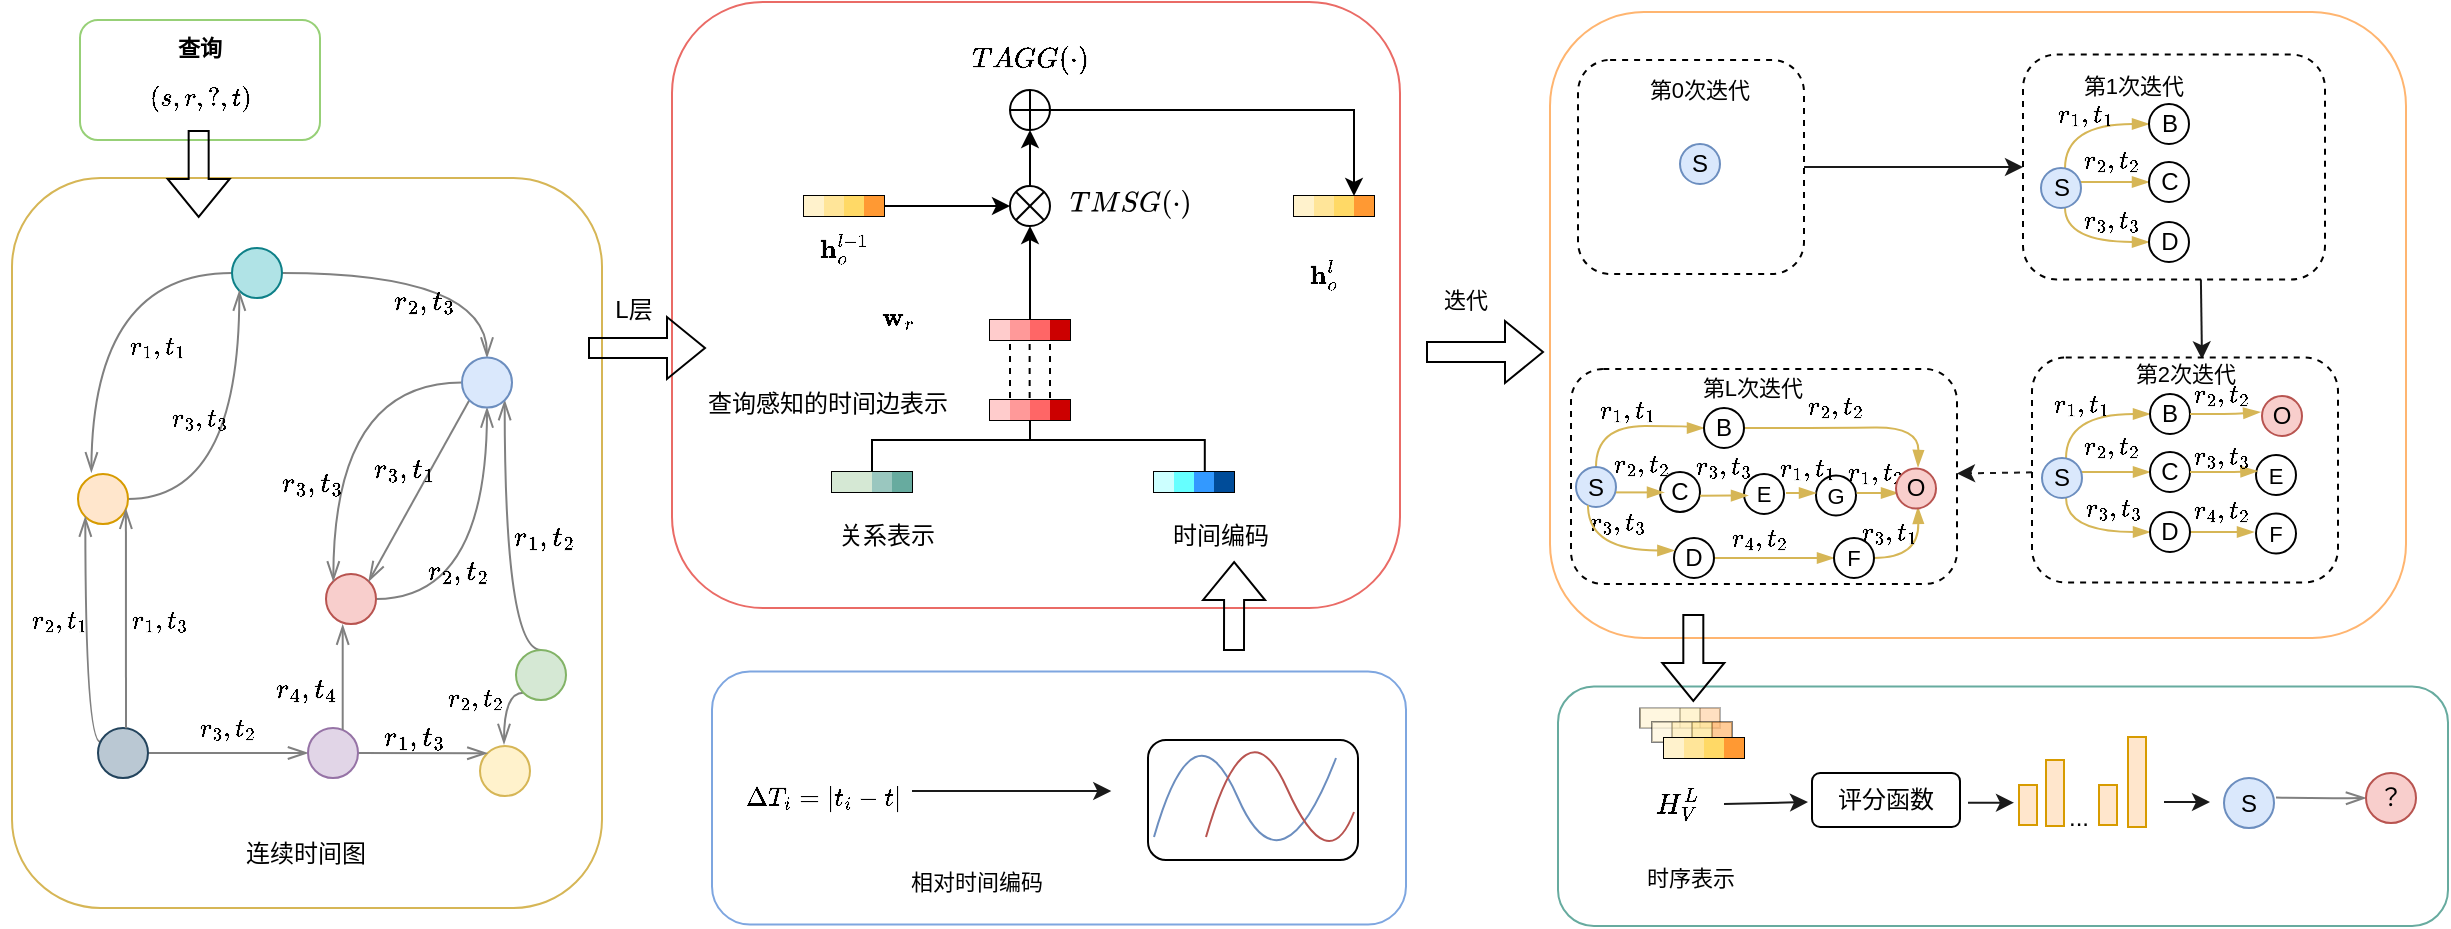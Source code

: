 <mxfile version="26.0.11">
  <diagram name="第 1 页" id="E1dYkGrKqzfZft4_fmLs">
    <mxGraphModel dx="2076" dy="1185" grid="0" gridSize="10" guides="1" tooltips="1" connect="1" arrows="1" fold="1" page="0" pageScale="1" pageWidth="827" pageHeight="1169" math="1" shadow="0">
      <root>
        <mxCell id="0" />
        <mxCell id="1" parent="0" />
        <mxCell id="Sp9Dsbo1e3TZ_aZutiST-192" value="" style="rounded=1;whiteSpace=wrap;html=1;fontFamily=Helvetica;fontSize=12;fontColor=default;labelBackgroundColor=default;strokeColor=#97D077;" vertex="1" parent="1">
          <mxGeometry x="-448" y="-281" width="120" height="60" as="geometry" />
        </mxCell>
        <mxCell id="Sp9Dsbo1e3TZ_aZutiST-173" value="" style="rounded=1;whiteSpace=wrap;html=1;fontFamily=Helvetica;fontSize=11;fontColor=default;labelBackgroundColor=default;strokeColor=#7EA6E0;" vertex="1" parent="1">
          <mxGeometry x="-132" y="44.75" width="347" height="126.5" as="geometry" />
        </mxCell>
        <mxCell id="Sp9Dsbo1e3TZ_aZutiST-176" value="" style="rounded=1;whiteSpace=wrap;html=1;fontFamily=Helvetica;fontSize=11;fontColor=default;labelBackgroundColor=default;" vertex="1" parent="1">
          <mxGeometry x="86" y="79" width="105" height="60" as="geometry" />
        </mxCell>
        <mxCell id="ZvXDNih1BeBEWeldFlOx-115" value="" style="rounded=1;whiteSpace=wrap;html=1;fontFamily=Helvetica;fontSize=12;fontColor=default;labelBackgroundColor=default;strokeColor=#67AB9F;" parent="1" vertex="1">
          <mxGeometry x="291" y="52.25" width="445" height="119.75" as="geometry" />
        </mxCell>
        <mxCell id="Sp9Dsbo1e3TZ_aZutiST-152" value="" style="rounded=1;whiteSpace=wrap;html=1;strokeColor=#FFB570;" vertex="1" parent="1">
          <mxGeometry x="287" y="-285" width="428" height="313" as="geometry" />
        </mxCell>
        <mxCell id="ZvXDNih1BeBEWeldFlOx-114" value="" style="rounded=1;whiteSpace=wrap;html=1;fontFamily=Helvetica;fontSize=12;fontColor=default;labelBackgroundColor=default;strokeColor=#EA6B66;" parent="1" vertex="1">
          <mxGeometry x="-152" y="-290" width="364" height="303" as="geometry" />
        </mxCell>
        <mxCell id="ZvXDNih1BeBEWeldFlOx-113" value="" style="rounded=1;whiteSpace=wrap;html=1;fontFamily=Helvetica;fontSize=12;labelBackgroundColor=default;fillColor=#FFFFFF;strokeColor=#d6b656;fillStyle=auto;" parent="1" vertex="1">
          <mxGeometry x="-482" y="-202" width="295" height="365" as="geometry" />
        </mxCell>
        <mxCell id="ZvXDNih1BeBEWeldFlOx-6" style="edgeStyle=orthogonalEdgeStyle;shape=connector;curved=1;rounded=0;orthogonalLoop=1;jettySize=auto;html=1;strokeColor=#808080;strokeWidth=1;align=center;verticalAlign=middle;fontFamily=Helvetica;fontSize=12;fontColor=default;labelBackgroundColor=default;startSize=8;endArrow=openThin;endFill=0;endSize=8;" parent="1" source="62gJVsD1v98bPEKAvVat-1" edge="1">
          <mxGeometry relative="1" as="geometry">
            <mxPoint x="-442.315" y="-54.866" as="targetPoint" />
          </mxGeometry>
        </mxCell>
        <mxCell id="ZvXDNih1BeBEWeldFlOx-10" style="edgeStyle=orthogonalEdgeStyle;shape=connector;curved=1;rounded=0;orthogonalLoop=1;jettySize=auto;html=1;entryX=0.5;entryY=0;entryDx=0;entryDy=0;strokeColor=#808080;strokeWidth=1;align=center;verticalAlign=middle;fontFamily=Helvetica;fontSize=12;fontColor=default;labelBackgroundColor=default;startSize=8;endArrow=openThin;endFill=0;endSize=8;" parent="1" source="62gJVsD1v98bPEKAvVat-1" target="62gJVsD1v98bPEKAvVat-8" edge="1">
          <mxGeometry relative="1" as="geometry" />
        </mxCell>
        <mxCell id="62gJVsD1v98bPEKAvVat-1" value="" style="ellipse;whiteSpace=wrap;html=1;aspect=fixed;fillColor=#b0e3e6;strokeColor=#0e8088;" parent="1" vertex="1">
          <mxGeometry x="-372" y="-167" width="25" height="25" as="geometry" />
        </mxCell>
        <mxCell id="62gJVsD1v98bPEKAvVat-2" value="" style="ellipse;whiteSpace=wrap;html=1;aspect=fixed;fillColor=#fff2cc;strokeColor=#d6b656;direction=south;" parent="1" vertex="1">
          <mxGeometry x="-248" y="82" width="25" height="25" as="geometry" />
        </mxCell>
        <mxCell id="ZvXDNih1BeBEWeldFlOx-5" style="edgeStyle=orthogonalEdgeStyle;shape=connector;curved=1;rounded=0;orthogonalLoop=1;jettySize=auto;html=1;entryX=0;entryY=1;entryDx=0;entryDy=0;strokeColor=#808080;strokeWidth=1;align=center;verticalAlign=middle;fontFamily=Helvetica;fontSize=12;fontColor=default;labelBackgroundColor=default;startSize=8;endArrow=openThin;endFill=0;endSize=8;" parent="1" source="62gJVsD1v98bPEKAvVat-3" target="62gJVsD1v98bPEKAvVat-1" edge="1">
          <mxGeometry relative="1" as="geometry" />
        </mxCell>
        <mxCell id="62gJVsD1v98bPEKAvVat-3" value="" style="ellipse;whiteSpace=wrap;html=1;aspect=fixed;fillColor=#ffe6cc;strokeColor=#d79b00;" parent="1" vertex="1">
          <mxGeometry x="-449" y="-54" width="25" height="25" as="geometry" />
        </mxCell>
        <mxCell id="ZvXDNih1BeBEWeldFlOx-18" style="edgeStyle=orthogonalEdgeStyle;shape=connector;curved=1;rounded=0;orthogonalLoop=1;jettySize=auto;html=1;strokeColor=#808080;strokeWidth=1;align=center;verticalAlign=middle;fontFamily=Helvetica;fontSize=12;fontColor=default;labelBackgroundColor=default;startSize=8;endArrow=openThin;endFill=0;endSize=8;" parent="1" source="62gJVsD1v98bPEKAvVat-4" target="62gJVsD1v98bPEKAvVat-8" edge="1">
          <mxGeometry relative="1" as="geometry" />
        </mxCell>
        <mxCell id="62gJVsD1v98bPEKAvVat-4" value="" style="ellipse;whiteSpace=wrap;html=1;aspect=fixed;fillColor=#f8cecc;strokeColor=#b85450;" parent="1" vertex="1">
          <mxGeometry x="-325" y="-4" width="25" height="25" as="geometry" />
        </mxCell>
        <mxCell id="Sp9Dsbo1e3TZ_aZutiST-184" style="edgeStyle=orthogonalEdgeStyle;shape=connector;curved=1;rounded=0;orthogonalLoop=1;jettySize=auto;html=1;entryX=0;entryY=1;entryDx=0;entryDy=0;strokeColor=#808080;strokeWidth=1;align=center;verticalAlign=middle;fontFamily=Helvetica;fontSize=12;fontColor=default;labelBackgroundColor=default;startSize=8;endArrow=openThin;endFill=0;endSize=8;" edge="1" parent="1" source="62gJVsD1v98bPEKAvVat-5" target="62gJVsD1v98bPEKAvVat-3">
          <mxGeometry relative="1" as="geometry">
            <Array as="points">
              <mxPoint x="-445" y="80" />
            </Array>
          </mxGeometry>
        </mxCell>
        <mxCell id="Sp9Dsbo1e3TZ_aZutiST-186" style="edgeStyle=orthogonalEdgeStyle;shape=connector;curved=1;rounded=0;orthogonalLoop=1;jettySize=auto;html=1;strokeColor=#808080;strokeWidth=1;align=center;verticalAlign=middle;fontFamily=Helvetica;fontSize=12;fontColor=default;labelBackgroundColor=default;startSize=8;endArrow=openThin;endFill=0;endSize=8;" edge="1" parent="1" source="62gJVsD1v98bPEKAvVat-5" target="62gJVsD1v98bPEKAvVat-7">
          <mxGeometry relative="1" as="geometry" />
        </mxCell>
        <mxCell id="62gJVsD1v98bPEKAvVat-5" value="" style="ellipse;whiteSpace=wrap;html=1;aspect=fixed;fillColor=#bac8d3;strokeColor=#23445d;" parent="1" vertex="1">
          <mxGeometry x="-439" y="73" width="25" height="25" as="geometry" />
        </mxCell>
        <mxCell id="ZvXDNih1BeBEWeldFlOx-158" style="edgeStyle=orthogonalEdgeStyle;shape=connector;curved=1;rounded=0;orthogonalLoop=1;jettySize=auto;html=1;strokeColor=#808080;strokeWidth=1;align=center;verticalAlign=middle;fontFamily=Helvetica;fontSize=12;fontColor=default;labelBackgroundColor=default;startSize=8;endArrow=openThin;endFill=0;endSize=8;exitX=0;exitY=1;exitDx=0;exitDy=0;" parent="1" edge="1" source="62gJVsD1v98bPEKAvVat-6">
          <mxGeometry relative="1" as="geometry">
            <mxPoint x="-223" y="50.76" as="sourcePoint" />
            <mxPoint x="-236" y="81" as="targetPoint" />
          </mxGeometry>
        </mxCell>
        <mxCell id="Sp9Dsbo1e3TZ_aZutiST-190" style="edgeStyle=orthogonalEdgeStyle;shape=connector;curved=1;rounded=0;orthogonalLoop=1;jettySize=auto;html=1;entryX=1;entryY=1;entryDx=0;entryDy=0;strokeColor=#808080;strokeWidth=1;align=center;verticalAlign=middle;fontFamily=Helvetica;fontSize=12;fontColor=default;labelBackgroundColor=default;startSize=8;endArrow=openThin;endFill=0;endSize=8;" edge="1" parent="1" source="62gJVsD1v98bPEKAvVat-6" target="62gJVsD1v98bPEKAvVat-8">
          <mxGeometry relative="1" as="geometry">
            <Array as="points">
              <mxPoint x="-236" y="34" />
            </Array>
          </mxGeometry>
        </mxCell>
        <mxCell id="62gJVsD1v98bPEKAvVat-6" value="" style="ellipse;whiteSpace=wrap;html=1;aspect=fixed;fillColor=#d5e8d4;strokeColor=#82b366;" parent="1" vertex="1">
          <mxGeometry x="-230" y="34" width="25" height="25" as="geometry" />
        </mxCell>
        <mxCell id="Sp9Dsbo1e3TZ_aZutiST-187" style="edgeStyle=orthogonalEdgeStyle;shape=connector;curved=1;rounded=0;orthogonalLoop=1;jettySize=auto;html=1;entryX=0;entryY=1;entryDx=0;entryDy=0;strokeColor=#808080;strokeWidth=1;align=center;verticalAlign=middle;fontFamily=Helvetica;fontSize=12;fontColor=default;labelBackgroundColor=default;startSize=8;endArrow=openThin;endFill=0;endSize=8;" edge="1" parent="1" source="62gJVsD1v98bPEKAvVat-7" target="62gJVsD1v98bPEKAvVat-2">
          <mxGeometry relative="1" as="geometry" />
        </mxCell>
        <mxCell id="62gJVsD1v98bPEKAvVat-7" value="" style="ellipse;whiteSpace=wrap;html=1;aspect=fixed;fillColor=#e1d5e7;strokeColor=#9673a6;" parent="1" vertex="1">
          <mxGeometry x="-334" y="73" width="25" height="25" as="geometry" />
        </mxCell>
        <mxCell id="ZvXDNih1BeBEWeldFlOx-8" style="edgeStyle=orthogonalEdgeStyle;shape=connector;curved=1;rounded=0;orthogonalLoop=1;jettySize=auto;html=1;entryX=0;entryY=0;entryDx=0;entryDy=0;strokeColor=#808080;strokeWidth=1;align=center;verticalAlign=middle;fontFamily=Helvetica;fontSize=12;fontColor=default;labelBackgroundColor=default;startSize=8;endArrow=openThin;endFill=0;endSize=8;" parent="1" source="62gJVsD1v98bPEKAvVat-8" target="62gJVsD1v98bPEKAvVat-4" edge="1">
          <mxGeometry relative="1" as="geometry" />
        </mxCell>
        <mxCell id="ZvXDNih1BeBEWeldFlOx-20" style="shape=connector;rounded=0;orthogonalLoop=1;jettySize=auto;html=1;entryX=1;entryY=0;entryDx=0;entryDy=0;strokeColor=#808080;strokeWidth=1;align=center;verticalAlign=middle;fontFamily=Helvetica;fontSize=12;fontColor=default;labelBackgroundColor=default;startSize=8;endArrow=openThin;endFill=0;endSize=8;exitX=0;exitY=1;exitDx=0;exitDy=0;" parent="1" target="62gJVsD1v98bPEKAvVat-4" edge="1" source="62gJVsD1v98bPEKAvVat-8">
          <mxGeometry relative="1" as="geometry">
            <mxPoint x="-279.8" y="-65.996" as="sourcePoint" />
            <mxPoint x="-309.997" y="2.677" as="targetPoint" />
          </mxGeometry>
        </mxCell>
        <mxCell id="62gJVsD1v98bPEKAvVat-8" value="" style="ellipse;whiteSpace=wrap;html=1;aspect=fixed;fillColor=#dae8fc;strokeColor=#6c8ebf;" parent="1" vertex="1">
          <mxGeometry x="-257" y="-112.25" width="25" height="25" as="geometry" />
        </mxCell>
        <mxCell id="62gJVsD1v98bPEKAvVat-23" value="" style="shape=table;startSize=0;container=1;collapsible=0;childLayout=tableLayout;fontSize=16;" parent="1" vertex="1">
          <mxGeometry x="-72" y="-55" width="40" height="10" as="geometry" />
        </mxCell>
        <mxCell id="62gJVsD1v98bPEKAvVat-24" value="" style="shape=tableRow;horizontal=0;startSize=0;swimlaneHead=0;swimlaneBody=0;strokeColor=inherit;top=0;left=0;bottom=0;right=0;collapsible=0;dropTarget=0;fillColor=none;points=[[0,0.5],[1,0.5]];portConstraint=eastwest;fontSize=16;" parent="62gJVsD1v98bPEKAvVat-23" vertex="1">
          <mxGeometry width="40" height="10" as="geometry" />
        </mxCell>
        <mxCell id="62gJVsD1v98bPEKAvVat-25" value="" style="shape=partialRectangle;html=1;whiteSpace=wrap;connectable=0;strokeColor=#d6b656;overflow=hidden;fillColor=#D5E8D4;top=0;left=0;bottom=0;right=0;pointerEvents=1;fontSize=16;" parent="62gJVsD1v98bPEKAvVat-24" vertex="1">
          <mxGeometry width="10" height="10" as="geometry">
            <mxRectangle width="10" height="10" as="alternateBounds" />
          </mxGeometry>
        </mxCell>
        <mxCell id="62gJVsD1v98bPEKAvVat-26" value="" style="shape=partialRectangle;html=1;whiteSpace=wrap;connectable=0;strokeColor=#d6b656;overflow=hidden;fillColor=#D5E8D4;top=0;left=0;bottom=0;right=0;pointerEvents=1;fontSize=16;" parent="62gJVsD1v98bPEKAvVat-24" vertex="1">
          <mxGeometry x="10" width="10" height="10" as="geometry">
            <mxRectangle width="10" height="10" as="alternateBounds" />
          </mxGeometry>
        </mxCell>
        <mxCell id="62gJVsD1v98bPEKAvVat-27" value="" style="shape=partialRectangle;html=1;whiteSpace=wrap;connectable=0;strokeColor=#d6b656;overflow=hidden;fillColor=#9AC7BF;top=0;left=0;bottom=0;right=0;pointerEvents=1;fontSize=16;" parent="62gJVsD1v98bPEKAvVat-24" vertex="1">
          <mxGeometry x="20" width="10" height="10" as="geometry">
            <mxRectangle width="10" height="10" as="alternateBounds" />
          </mxGeometry>
        </mxCell>
        <mxCell id="62gJVsD1v98bPEKAvVat-28" style="shape=partialRectangle;html=1;whiteSpace=wrap;connectable=0;strokeColor=#333300;overflow=hidden;fillColor=#67AB9F;top=0;left=0;bottom=0;right=0;pointerEvents=1;fontSize=16;" parent="62gJVsD1v98bPEKAvVat-24" vertex="1">
          <mxGeometry x="30" width="10" height="10" as="geometry">
            <mxRectangle width="10" height="10" as="alternateBounds" />
          </mxGeometry>
        </mxCell>
        <mxCell id="62gJVsD1v98bPEKAvVat-61" style="edgeStyle=orthogonalEdgeStyle;rounded=0;orthogonalLoop=1;jettySize=auto;html=1;entryX=0.5;entryY=0;entryDx=0;entryDy=0;fontSize=12;startSize=8;endSize=8;endArrow=none;endFill=0;" parent="1" source="62gJVsD1v98bPEKAvVat-40" target="62gJVsD1v98bPEKAvVat-23" edge="1">
          <mxGeometry relative="1" as="geometry">
            <Array as="points">
              <mxPoint x="27" y="-71" />
              <mxPoint x="-52" y="-71" />
            </Array>
          </mxGeometry>
        </mxCell>
        <mxCell id="62gJVsD1v98bPEKAvVat-40" value="" style="shape=table;startSize=0;container=1;collapsible=0;childLayout=tableLayout;fontSize=16;" parent="1" vertex="1">
          <mxGeometry x="7" y="-91" width="40" height="10" as="geometry" />
        </mxCell>
        <mxCell id="62gJVsD1v98bPEKAvVat-41" value="" style="shape=tableRow;horizontal=0;startSize=0;swimlaneHead=0;swimlaneBody=0;strokeColor=inherit;top=0;left=0;bottom=0;right=0;collapsible=0;dropTarget=0;fillColor=none;points=[[0,0.5],[1,0.5]];portConstraint=eastwest;fontSize=16;" parent="62gJVsD1v98bPEKAvVat-40" vertex="1">
          <mxGeometry width="40" height="10" as="geometry" />
        </mxCell>
        <mxCell id="62gJVsD1v98bPEKAvVat-42" value="" style="shape=partialRectangle;html=1;whiteSpace=wrap;connectable=0;strokeColor=#d6b656;overflow=hidden;fillColor=#FFCCCC;top=0;left=0;bottom=0;right=0;pointerEvents=1;fontSize=16;" parent="62gJVsD1v98bPEKAvVat-41" vertex="1">
          <mxGeometry width="10" height="10" as="geometry">
            <mxRectangle width="10" height="10" as="alternateBounds" />
          </mxGeometry>
        </mxCell>
        <mxCell id="62gJVsD1v98bPEKAvVat-43" value="" style="shape=partialRectangle;html=1;whiteSpace=wrap;connectable=0;strokeColor=#d6b656;overflow=hidden;fillColor=#FF9999;top=0;left=0;bottom=0;right=0;pointerEvents=1;fontSize=16;" parent="62gJVsD1v98bPEKAvVat-41" vertex="1">
          <mxGeometry x="10" width="10" height="10" as="geometry">
            <mxRectangle width="10" height="10" as="alternateBounds" />
          </mxGeometry>
        </mxCell>
        <mxCell id="62gJVsD1v98bPEKAvVat-44" value="" style="shape=partialRectangle;html=1;whiteSpace=wrap;connectable=0;strokeColor=#d6b656;overflow=hidden;fillColor=#FF6666;top=0;left=0;bottom=0;right=0;pointerEvents=1;fontSize=16;" parent="62gJVsD1v98bPEKAvVat-41" vertex="1">
          <mxGeometry x="20" width="10" height="10" as="geometry">
            <mxRectangle width="10" height="10" as="alternateBounds" />
          </mxGeometry>
        </mxCell>
        <mxCell id="62gJVsD1v98bPEKAvVat-45" style="shape=partialRectangle;html=1;whiteSpace=wrap;connectable=0;strokeColor=#333300;overflow=hidden;fillColor=#CC0000;top=0;left=0;bottom=0;right=0;pointerEvents=1;fontSize=16;" parent="62gJVsD1v98bPEKAvVat-41" vertex="1">
          <mxGeometry x="30" width="10" height="10" as="geometry">
            <mxRectangle width="10" height="10" as="alternateBounds" />
          </mxGeometry>
        </mxCell>
        <mxCell id="62gJVsD1v98bPEKAvVat-55" value="" style="shape=table;startSize=0;container=1;collapsible=0;childLayout=tableLayout;fontSize=16;" parent="1" vertex="1">
          <mxGeometry x="89" y="-55" width="40" height="10" as="geometry" />
        </mxCell>
        <mxCell id="62gJVsD1v98bPEKAvVat-56" value="" style="shape=tableRow;horizontal=0;startSize=0;swimlaneHead=0;swimlaneBody=0;strokeColor=inherit;top=0;left=0;bottom=0;right=0;collapsible=0;dropTarget=0;fillColor=none;points=[[0,0.5],[1,0.5]];portConstraint=eastwest;fontSize=16;" parent="62gJVsD1v98bPEKAvVat-55" vertex="1">
          <mxGeometry width="40" height="10" as="geometry" />
        </mxCell>
        <mxCell id="62gJVsD1v98bPEKAvVat-57" value="" style="shape=partialRectangle;html=1;whiteSpace=wrap;connectable=0;strokeColor=#d6b656;overflow=hidden;fillColor=#CCFFFF;top=0;left=0;bottom=0;right=0;pointerEvents=1;fontSize=16;" parent="62gJVsD1v98bPEKAvVat-56" vertex="1">
          <mxGeometry width="10" height="10" as="geometry">
            <mxRectangle width="10" height="10" as="alternateBounds" />
          </mxGeometry>
        </mxCell>
        <mxCell id="62gJVsD1v98bPEKAvVat-58" value="" style="shape=partialRectangle;html=1;whiteSpace=wrap;connectable=0;strokeColor=#d6b656;overflow=hidden;fillColor=#66FFFF;top=0;left=0;bottom=0;right=0;pointerEvents=1;fontSize=16;" parent="62gJVsD1v98bPEKAvVat-56" vertex="1">
          <mxGeometry x="10" width="10" height="10" as="geometry">
            <mxRectangle width="10" height="10" as="alternateBounds" />
          </mxGeometry>
        </mxCell>
        <mxCell id="62gJVsD1v98bPEKAvVat-59" value="" style="shape=partialRectangle;html=1;whiteSpace=wrap;connectable=0;strokeColor=#d6b656;overflow=hidden;fillColor=#3399FF;top=0;left=0;bottom=0;right=0;pointerEvents=1;fontSize=16;" parent="62gJVsD1v98bPEKAvVat-56" vertex="1">
          <mxGeometry x="20" width="10" height="10" as="geometry">
            <mxRectangle width="10" height="10" as="alternateBounds" />
          </mxGeometry>
        </mxCell>
        <mxCell id="62gJVsD1v98bPEKAvVat-60" style="shape=partialRectangle;html=1;whiteSpace=wrap;connectable=0;strokeColor=#333300;overflow=hidden;fillColor=#004C99;top=0;left=0;bottom=0;right=0;pointerEvents=1;fontSize=16;" parent="62gJVsD1v98bPEKAvVat-56" vertex="1">
          <mxGeometry x="30" width="10" height="10" as="geometry">
            <mxRectangle width="10" height="10" as="alternateBounds" />
          </mxGeometry>
        </mxCell>
        <mxCell id="62gJVsD1v98bPEKAvVat-62" style="edgeStyle=orthogonalEdgeStyle;rounded=0;orthogonalLoop=1;jettySize=auto;html=1;entryX=0.635;entryY=-0.054;entryDx=0;entryDy=0;entryPerimeter=0;fontSize=12;startSize=8;endSize=8;endArrow=none;endFill=0;" parent="1" source="62gJVsD1v98bPEKAvVat-40" target="62gJVsD1v98bPEKAvVat-55" edge="1">
          <mxGeometry relative="1" as="geometry">
            <Array as="points">
              <mxPoint x="27" y="-71" />
              <mxPoint x="114" y="-71" />
            </Array>
          </mxGeometry>
        </mxCell>
        <mxCell id="62gJVsD1v98bPEKAvVat-63" value="&lt;font style=&quot;font-size: 12px;&quot;&gt;查询感知的时间边表示&lt;/font&gt;" style="text;html=1;align=center;verticalAlign=middle;whiteSpace=wrap;rounded=0;fontSize=16;" parent="1" vertex="1">
          <mxGeometry x="-148" y="-106" width="148" height="30" as="geometry" />
        </mxCell>
        <mxCell id="62gJVsD1v98bPEKAvVat-64" value="&lt;font style=&quot;font-size: 12px;&quot;&gt;关系表示&lt;/font&gt;" style="text;html=1;align=center;verticalAlign=middle;whiteSpace=wrap;rounded=0;fontSize=16;" parent="1" vertex="1">
          <mxGeometry x="-128" y="-40.5" width="167" height="30" as="geometry" />
        </mxCell>
        <mxCell id="62gJVsD1v98bPEKAvVat-65" value="&lt;font style=&quot;font-size: 12px;&quot;&gt;时间编码&lt;/font&gt;" style="text;html=1;align=center;verticalAlign=middle;whiteSpace=wrap;rounded=0;fontSize=16;" parent="1" vertex="1">
          <mxGeometry x="39" y="-40.5" width="167" height="30" as="geometry" />
        </mxCell>
        <mxCell id="Sp9Dsbo1e3TZ_aZutiST-31" style="edgeStyle=orthogonalEdgeStyle;rounded=0;orthogonalLoop=1;jettySize=auto;html=1;entryX=0.5;entryY=1;entryDx=0;entryDy=0;" edge="1" parent="1" source="ZvXDNih1BeBEWeldFlOx-46" target="Sp9Dsbo1e3TZ_aZutiST-30">
          <mxGeometry relative="1" as="geometry" />
        </mxCell>
        <mxCell id="ZvXDNih1BeBEWeldFlOx-46" value="" style="shape=sumEllipse;perimeter=ellipsePerimeter;whiteSpace=wrap;html=1;backgroundOutline=1;fontFamily=Helvetica;fontSize=12;fontColor=default;labelBackgroundColor=default;" parent="1" vertex="1">
          <mxGeometry x="17" y="-198" width="20" height="20" as="geometry" />
        </mxCell>
        <mxCell id="ZvXDNih1BeBEWeldFlOx-48" value="" style="shape=table;startSize=0;container=1;collapsible=0;childLayout=tableLayout;fontSize=16;" parent="1" vertex="1">
          <mxGeometry x="159" y="-193" width="40" height="10" as="geometry" />
        </mxCell>
        <mxCell id="ZvXDNih1BeBEWeldFlOx-49" value="" style="shape=tableRow;horizontal=0;startSize=0;swimlaneHead=0;swimlaneBody=0;strokeColor=inherit;top=0;left=0;bottom=0;right=0;collapsible=0;dropTarget=0;fillColor=none;points=[[0,0.5],[1,0.5]];portConstraint=eastwest;fontSize=16;" parent="ZvXDNih1BeBEWeldFlOx-48" vertex="1">
          <mxGeometry width="40" height="10" as="geometry" />
        </mxCell>
        <mxCell id="ZvXDNih1BeBEWeldFlOx-50" value="" style="shape=partialRectangle;html=1;whiteSpace=wrap;connectable=0;strokeColor=#d6b656;overflow=hidden;fillColor=#fff2cc;top=0;left=0;bottom=0;right=0;pointerEvents=1;fontSize=16;" parent="ZvXDNih1BeBEWeldFlOx-49" vertex="1">
          <mxGeometry width="10" height="10" as="geometry">
            <mxRectangle width="10" height="10" as="alternateBounds" />
          </mxGeometry>
        </mxCell>
        <mxCell id="ZvXDNih1BeBEWeldFlOx-51" value="" style="shape=partialRectangle;html=1;whiteSpace=wrap;connectable=0;strokeColor=#d6b656;overflow=hidden;fillColor=#FFE599;top=0;left=0;bottom=0;right=0;pointerEvents=1;fontSize=16;" parent="ZvXDNih1BeBEWeldFlOx-49" vertex="1">
          <mxGeometry x="10" width="10" height="10" as="geometry">
            <mxRectangle width="10" height="10" as="alternateBounds" />
          </mxGeometry>
        </mxCell>
        <mxCell id="ZvXDNih1BeBEWeldFlOx-52" value="" style="shape=partialRectangle;html=1;whiteSpace=wrap;connectable=0;strokeColor=#d6b656;overflow=hidden;fillColor=#FFD966;top=0;left=0;bottom=0;right=0;pointerEvents=1;fontSize=16;" parent="ZvXDNih1BeBEWeldFlOx-49" vertex="1">
          <mxGeometry x="20" width="10" height="10" as="geometry">
            <mxRectangle width="10" height="10" as="alternateBounds" />
          </mxGeometry>
        </mxCell>
        <mxCell id="ZvXDNih1BeBEWeldFlOx-53" style="shape=partialRectangle;html=1;whiteSpace=wrap;connectable=0;strokeColor=#333300;overflow=hidden;fillColor=#FF9933;top=0;left=0;bottom=0;right=0;pointerEvents=1;fontSize=16;" parent="ZvXDNih1BeBEWeldFlOx-49" vertex="1">
          <mxGeometry x="30" width="10" height="10" as="geometry">
            <mxRectangle width="10" height="10" as="alternateBounds" />
          </mxGeometry>
        </mxCell>
        <mxCell id="ZvXDNih1BeBEWeldFlOx-54" value="" style="shape=table;startSize=0;container=1;collapsible=0;childLayout=tableLayout;fontSize=16;" parent="1" vertex="1">
          <mxGeometry x="-86" y="-193" width="40" height="10" as="geometry" />
        </mxCell>
        <mxCell id="ZvXDNih1BeBEWeldFlOx-55" value="" style="shape=tableRow;horizontal=0;startSize=0;swimlaneHead=0;swimlaneBody=0;strokeColor=inherit;top=0;left=0;bottom=0;right=0;collapsible=0;dropTarget=0;fillColor=none;points=[[0,0.5],[1,0.5]];portConstraint=eastwest;fontSize=16;" parent="ZvXDNih1BeBEWeldFlOx-54" vertex="1">
          <mxGeometry width="40" height="10" as="geometry" />
        </mxCell>
        <mxCell id="ZvXDNih1BeBEWeldFlOx-56" value="" style="shape=partialRectangle;html=1;whiteSpace=wrap;connectable=0;strokeColor=#d6b656;overflow=hidden;fillColor=#fff2cc;top=0;left=0;bottom=0;right=0;pointerEvents=1;fontSize=16;" parent="ZvXDNih1BeBEWeldFlOx-55" vertex="1">
          <mxGeometry width="10" height="10" as="geometry">
            <mxRectangle width="10" height="10" as="alternateBounds" />
          </mxGeometry>
        </mxCell>
        <mxCell id="ZvXDNih1BeBEWeldFlOx-57" value="" style="shape=partialRectangle;html=1;whiteSpace=wrap;connectable=0;strokeColor=#d6b656;overflow=hidden;fillColor=#FFE599;top=0;left=0;bottom=0;right=0;pointerEvents=1;fontSize=16;" parent="ZvXDNih1BeBEWeldFlOx-55" vertex="1">
          <mxGeometry x="10" width="10" height="10" as="geometry">
            <mxRectangle width="10" height="10" as="alternateBounds" />
          </mxGeometry>
        </mxCell>
        <mxCell id="ZvXDNih1BeBEWeldFlOx-58" value="" style="shape=partialRectangle;html=1;whiteSpace=wrap;connectable=0;strokeColor=#d6b656;overflow=hidden;fillColor=#FFD966;top=0;left=0;bottom=0;right=0;pointerEvents=1;fontSize=16;" parent="ZvXDNih1BeBEWeldFlOx-55" vertex="1">
          <mxGeometry x="20" width="10" height="10" as="geometry">
            <mxRectangle width="10" height="10" as="alternateBounds" />
          </mxGeometry>
        </mxCell>
        <mxCell id="ZvXDNih1BeBEWeldFlOx-59" style="shape=partialRectangle;html=1;whiteSpace=wrap;connectable=0;strokeColor=#333300;overflow=hidden;fillColor=#FF9933;top=0;left=0;bottom=0;right=0;pointerEvents=1;fontSize=16;" parent="ZvXDNih1BeBEWeldFlOx-55" vertex="1">
          <mxGeometry x="30" width="10" height="10" as="geometry">
            <mxRectangle width="10" height="10" as="alternateBounds" />
          </mxGeometry>
        </mxCell>
        <mxCell id="ZvXDNih1BeBEWeldFlOx-63" value="&lt;svg style=&quot;vertical-align: -0.566ex;&quot; xmlns:xlink=&quot;http://www.w3.org/1999/xlink&quot; viewBox=&quot;0 -750 4242 1000&quot; role=&quot;img&quot; height=&quot;2.262ex&quot; width=&quot;9.597ex&quot; xmlns=&quot;http://www.w3.org/2000/svg&quot;&gt;&lt;defs&gt;&lt;path d=&quot;M40 437Q21 437 21 445Q21 450 37 501T71 602L88 651Q93 669 101 677H569H659Q691 677 697 676T704 667Q704 661 687 553T668 444Q668 437 649 437Q640 437 637 437T631 442L629 445Q629 451 635 490T641 551Q641 586 628 604T573 629Q568 630 515 631Q469 631 457 630T439 622Q438 621 368 343T298 60Q298 48 386 46Q418 46 427 45T436 36Q436 31 433 22Q429 4 424 1L422 0Q419 0 415 0Q410 0 363 1T228 2Q99 2 64 0H49Q43 6 43 9T45 27Q49 40 55 46H83H94Q174 46 189 55Q190 56 191 56Q196 59 201 76T241 233Q258 301 269 344Q339 619 339 625Q339 630 310 630H279Q212 630 191 624Q146 614 121 583T67 467Q60 445 57 441T43 437H40Z&quot; id=&quot;MJX-11-TEX-I-1D447&quot;&gt;&lt;/path&gt;&lt;path d=&quot;M289 629Q289 635 232 637Q208 637 201 638T194 648Q194 649 196 659Q197 662 198 666T199 671T201 676T203 679T207 681T212 683T220 683T232 684Q238 684 262 684T307 683Q386 683 398 683T414 678Q415 674 451 396L487 117L510 154Q534 190 574 254T662 394Q837 673 839 675Q840 676 842 678T846 681L852 683H948Q965 683 988 683T1017 684Q1051 684 1051 673Q1051 668 1048 656T1045 643Q1041 637 1008 637Q968 636 957 634T939 623Q936 618 867 340T797 59Q797 55 798 54T805 50T822 48T855 46H886Q892 37 892 35Q892 19 885 5Q880 0 869 0Q864 0 828 1T736 2Q675 2 644 2T609 1Q592 1 592 11Q592 13 594 25Q598 41 602 43T625 46Q652 46 685 49Q699 52 704 61Q706 65 742 207T813 490T848 631L654 322Q458 10 453 5Q451 4 449 3Q444 0 433 0Q418 0 415 7Q413 11 374 317L335 624L267 354Q200 88 200 79Q206 46 272 46H282Q288 41 289 37T286 19Q282 3 278 1Q274 0 267 0Q265 0 255 0T221 1T157 2Q127 2 95 1T58 0Q43 0 39 2T35 11Q35 13 38 25T43 40Q45 46 65 46Q135 46 154 86Q158 92 223 354T289 629Z&quot; id=&quot;MJX-11-TEX-I-1D440&quot;&gt;&lt;/path&gt;&lt;path d=&quot;M308 24Q367 24 416 76T466 197Q466 260 414 284Q308 311 278 321T236 341Q176 383 176 462Q176 523 208 573T273 648Q302 673 343 688T407 704H418H425Q521 704 564 640Q565 640 577 653T603 682T623 704Q624 704 627 704T632 705Q645 705 645 698T617 577T585 459T569 456Q549 456 549 465Q549 471 550 475Q550 478 551 494T553 520Q553 554 544 579T526 616T501 641Q465 662 419 662Q362 662 313 616T263 510Q263 480 278 458T319 427Q323 425 389 408T456 390Q490 379 522 342T554 242Q554 216 546 186Q541 164 528 137T492 78T426 18T332 -20Q320 -22 298 -22Q199 -22 144 33L134 44L106 13Q83 -14 78 -18T65 -22Q52 -22 52 -14Q52 -11 110 221Q112 227 130 227H143Q149 221 149 216Q149 214 148 207T144 186T142 153Q144 114 160 87T203 47T255 29T308 24Z&quot; id=&quot;MJX-11-TEX-I-1D446&quot;&gt;&lt;/path&gt;&lt;path d=&quot;M50 252Q50 367 117 473T286 641T490 704Q580 704 633 653Q642 643 648 636T656 626L657 623Q660 623 684 649Q691 655 699 663T715 679T725 690L740 705H746Q760 705 760 698Q760 694 728 561Q692 422 692 421Q690 416 687 415T669 413H653Q647 419 647 422Q647 423 648 429T650 449T651 481Q651 552 619 605T510 659Q492 659 471 656T418 643T357 615T294 567T236 496T189 394T158 260Q156 242 156 221Q156 173 170 136T206 79T256 45T308 28T353 24Q407 24 452 47T514 106Q517 114 529 161T541 214Q541 222 528 224T468 227H431Q425 233 425 235T427 254Q431 267 437 273H454Q494 271 594 271Q634 271 659 271T695 272T707 272Q721 272 721 263Q721 261 719 249Q714 230 709 228Q706 227 694 227Q674 227 653 224Q646 221 643 215T629 164Q620 131 614 108Q589 6 586 3Q584 1 581 1Q571 1 553 21T530 52Q530 53 528 52T522 47Q448 -22 322 -22Q201 -22 126 55T50 252Z&quot; id=&quot;MJX-11-TEX-I-1D43A&quot;&gt;&lt;/path&gt;&lt;path d=&quot;M94 250Q94 319 104 381T127 488T164 576T202 643T244 695T277 729T302 750H315H319Q333 750 333 741Q333 738 316 720T275 667T226 581T184 443T167 250T184 58T225 -81T274 -167T316 -220T333 -241Q333 -250 318 -250H315H302L274 -226Q180 -141 137 -14T94 250Z&quot; id=&quot;MJX-11-TEX-N-28&quot;&gt;&lt;/path&gt;&lt;path d=&quot;M78 250Q78 274 95 292T138 310Q162 310 180 294T199 251Q199 226 182 208T139 190T96 207T78 250Z&quot; id=&quot;MJX-11-TEX-N-22C5&quot;&gt;&lt;/path&gt;&lt;path d=&quot;M60 749L64 750Q69 750 74 750H86L114 726Q208 641 251 514T294 250Q294 182 284 119T261 12T224 -76T186 -143T145 -194T113 -227T90 -246Q87 -249 86 -250H74Q66 -250 63 -250T58 -247T55 -238Q56 -237 66 -225Q221 -64 221 250T66 725Q56 737 55 738Q55 746 60 749Z&quot; id=&quot;MJX-11-TEX-N-29&quot;&gt;&lt;/path&gt;&lt;/defs&gt;&lt;g transform=&quot;scale(1,-1)&quot; stroke-width=&quot;0&quot; fill=&quot;currentColor&quot; stroke=&quot;currentColor&quot;&gt;&lt;g data-mml-node=&quot;math&quot;&gt;&lt;g data-mml-node=&quot;mi&quot;&gt;&lt;use xlink:href=&quot;#MJX-11-TEX-I-1D447&quot; data-c=&quot;1D447&quot;&gt;&lt;/use&gt;&lt;/g&gt;&lt;g transform=&quot;translate(704,0)&quot; data-mml-node=&quot;mi&quot;&gt;&lt;use xlink:href=&quot;#MJX-11-TEX-I-1D440&quot; data-c=&quot;1D440&quot;&gt;&lt;/use&gt;&lt;/g&gt;&lt;g transform=&quot;translate(1755,0)&quot; data-mml-node=&quot;mi&quot;&gt;&lt;use xlink:href=&quot;#MJX-11-TEX-I-1D446&quot; data-c=&quot;1D446&quot;&gt;&lt;/use&gt;&lt;/g&gt;&lt;g transform=&quot;translate(2400,0)&quot; data-mml-node=&quot;mi&quot;&gt;&lt;use xlink:href=&quot;#MJX-11-TEX-I-1D43A&quot; data-c=&quot;1D43A&quot;&gt;&lt;/use&gt;&lt;/g&gt;&lt;g transform=&quot;translate(3186,0)&quot; data-mml-node=&quot;mo&quot;&gt;&lt;use xlink:href=&quot;#MJX-11-TEX-N-28&quot; data-c=&quot;28&quot;&gt;&lt;/use&gt;&lt;/g&gt;&lt;g transform=&quot;translate(3575,0)&quot; data-mml-node=&quot;mo&quot;&gt;&lt;use xlink:href=&quot;#MJX-11-TEX-N-22C5&quot; data-c=&quot;22C5&quot;&gt;&lt;/use&gt;&lt;/g&gt;&lt;g transform=&quot;translate(3853,0)&quot; data-mml-node=&quot;mo&quot;&gt;&lt;use xlink:href=&quot;#MJX-11-TEX-N-29&quot; data-c=&quot;29&quot;&gt;&lt;/use&gt;&lt;/g&gt;&lt;/g&gt;&lt;/g&gt;&lt;/svg&gt;" style="text;html=1;align=center;verticalAlign=middle;whiteSpace=wrap;rounded=0;fontFamily=Helvetica;fontSize=12;fontColor=default;labelBackgroundColor=default;" parent="1" vertex="1">
          <mxGeometry x="47" y="-204" width="60" height="30" as="geometry" />
        </mxCell>
        <mxCell id="ZvXDNih1BeBEWeldFlOx-65" value="$$TAGG(\cdot)$$" style="text;html=1;align=center;verticalAlign=middle;whiteSpace=wrap;rounded=0;fontFamily=Helvetica;fontSize=12;fontColor=default;labelBackgroundColor=default;" parent="1" vertex="1">
          <mxGeometry x="-3" y="-276" width="60" height="30" as="geometry" />
        </mxCell>
        <mxCell id="ZvXDNih1BeBEWeldFlOx-86" value="" style="shape=table;startSize=0;container=1;collapsible=0;childLayout=tableLayout;fontSize=16;opacity=30;" parent="1" vertex="1">
          <mxGeometry x="332" y="63" width="40" height="10" as="geometry" />
        </mxCell>
        <mxCell id="ZvXDNih1BeBEWeldFlOx-87" value="" style="shape=tableRow;horizontal=0;startSize=0;swimlaneHead=0;swimlaneBody=0;strokeColor=inherit;top=0;left=0;bottom=0;right=0;collapsible=0;dropTarget=0;fillColor=none;points=[[0,0.5],[1,0.5]];portConstraint=eastwest;fontSize=16;opacity=30;" parent="ZvXDNih1BeBEWeldFlOx-86" vertex="1">
          <mxGeometry width="40" height="10" as="geometry" />
        </mxCell>
        <mxCell id="ZvXDNih1BeBEWeldFlOx-88" value="" style="shape=partialRectangle;html=1;whiteSpace=wrap;connectable=0;strokeColor=#d6b656;overflow=hidden;fillColor=#fff2cc;top=0;left=0;bottom=0;right=0;pointerEvents=1;fontSize=16;opacity=30;" parent="ZvXDNih1BeBEWeldFlOx-87" vertex="1">
          <mxGeometry height="10" as="geometry">
            <mxRectangle height="10" as="alternateBounds" />
          </mxGeometry>
        </mxCell>
        <mxCell id="ZvXDNih1BeBEWeldFlOx-89" value="" style="shape=partialRectangle;html=1;whiteSpace=wrap;connectable=0;strokeColor=#d6b656;overflow=hidden;fillColor=#FFE599;top=0;left=0;bottom=0;right=0;pointerEvents=1;fontSize=16;opacity=30;" parent="ZvXDNih1BeBEWeldFlOx-87" vertex="1">
          <mxGeometry width="20" height="10" as="geometry">
            <mxRectangle width="20" height="10" as="alternateBounds" />
          </mxGeometry>
        </mxCell>
        <mxCell id="ZvXDNih1BeBEWeldFlOx-90" value="" style="shape=partialRectangle;html=1;whiteSpace=wrap;connectable=0;strokeColor=#d6b656;overflow=hidden;fillColor=#FFD966;top=0;left=0;bottom=0;right=0;pointerEvents=1;fontSize=16;opacity=30;" parent="ZvXDNih1BeBEWeldFlOx-87" vertex="1">
          <mxGeometry x="20" width="10" height="10" as="geometry">
            <mxRectangle width="10" height="10" as="alternateBounds" />
          </mxGeometry>
        </mxCell>
        <mxCell id="ZvXDNih1BeBEWeldFlOx-91" style="shape=partialRectangle;html=1;whiteSpace=wrap;connectable=0;strokeColor=#333300;overflow=hidden;fillColor=#FF9933;top=0;left=0;bottom=0;right=0;pointerEvents=1;fontSize=16;opacity=30;" parent="ZvXDNih1BeBEWeldFlOx-87" vertex="1">
          <mxGeometry x="30" width="10" height="10" as="geometry">
            <mxRectangle width="10" height="10" as="alternateBounds" />
          </mxGeometry>
        </mxCell>
        <mxCell id="ZvXDNih1BeBEWeldFlOx-92" value="" style="shape=table;startSize=0;container=1;collapsible=0;childLayout=tableLayout;fontSize=16;opacity=50;" parent="1" vertex="1">
          <mxGeometry x="338" y="70" width="40" height="10" as="geometry" />
        </mxCell>
        <mxCell id="ZvXDNih1BeBEWeldFlOx-93" value="" style="shape=tableRow;horizontal=0;startSize=0;swimlaneHead=0;swimlaneBody=0;strokeColor=inherit;top=0;left=0;bottom=0;right=0;collapsible=0;dropTarget=0;fillColor=none;points=[[0,0.5],[1,0.5]];portConstraint=eastwest;fontSize=16;opacity=50;" parent="ZvXDNih1BeBEWeldFlOx-92" vertex="1">
          <mxGeometry width="40" height="10" as="geometry" />
        </mxCell>
        <mxCell id="ZvXDNih1BeBEWeldFlOx-94" value="" style="shape=partialRectangle;html=1;whiteSpace=wrap;connectable=0;strokeColor=#d6b656;overflow=hidden;fillColor=#fff2cc;top=0;left=0;bottom=0;right=0;pointerEvents=1;fontSize=16;opacity=50;" parent="ZvXDNih1BeBEWeldFlOx-93" vertex="1">
          <mxGeometry width="10" height="10" as="geometry">
            <mxRectangle width="10" height="10" as="alternateBounds" />
          </mxGeometry>
        </mxCell>
        <mxCell id="ZvXDNih1BeBEWeldFlOx-95" value="" style="shape=partialRectangle;html=1;whiteSpace=wrap;connectable=0;strokeColor=#d6b656;overflow=hidden;fillColor=#FFE599;top=0;left=0;bottom=0;right=0;pointerEvents=1;fontSize=16;opacity=50;" parent="ZvXDNih1BeBEWeldFlOx-93" vertex="1">
          <mxGeometry x="10" width="10" height="10" as="geometry">
            <mxRectangle width="10" height="10" as="alternateBounds" />
          </mxGeometry>
        </mxCell>
        <mxCell id="ZvXDNih1BeBEWeldFlOx-96" value="" style="shape=partialRectangle;html=1;whiteSpace=wrap;connectable=0;strokeColor=#d6b656;overflow=hidden;fillColor=#FFD966;top=0;left=0;bottom=0;right=0;pointerEvents=1;fontSize=16;opacity=50;" parent="ZvXDNih1BeBEWeldFlOx-93" vertex="1">
          <mxGeometry x="20" width="10" height="10" as="geometry">
            <mxRectangle width="10" height="10" as="alternateBounds" />
          </mxGeometry>
        </mxCell>
        <mxCell id="ZvXDNih1BeBEWeldFlOx-97" style="shape=partialRectangle;html=1;whiteSpace=wrap;connectable=0;strokeColor=#333300;overflow=hidden;fillColor=#FF9933;top=0;left=0;bottom=0;right=0;pointerEvents=1;fontSize=16;opacity=50;" parent="ZvXDNih1BeBEWeldFlOx-93" vertex="1">
          <mxGeometry x="30" width="10" height="10" as="geometry">
            <mxRectangle width="10" height="10" as="alternateBounds" />
          </mxGeometry>
        </mxCell>
        <mxCell id="ZvXDNih1BeBEWeldFlOx-98" value="" style="shape=table;startSize=0;container=1;collapsible=0;childLayout=tableLayout;fontSize=16;" parent="1" vertex="1">
          <mxGeometry x="344" y="78" width="40" height="10" as="geometry" />
        </mxCell>
        <mxCell id="ZvXDNih1BeBEWeldFlOx-99" value="" style="shape=tableRow;horizontal=0;startSize=0;swimlaneHead=0;swimlaneBody=0;strokeColor=inherit;top=0;left=0;bottom=0;right=0;collapsible=0;dropTarget=0;fillColor=none;points=[[0,0.5],[1,0.5]];portConstraint=eastwest;fontSize=16;" parent="ZvXDNih1BeBEWeldFlOx-98" vertex="1">
          <mxGeometry width="40" height="10" as="geometry" />
        </mxCell>
        <mxCell id="ZvXDNih1BeBEWeldFlOx-100" value="" style="shape=partialRectangle;html=1;whiteSpace=wrap;connectable=0;strokeColor=#d6b656;overflow=hidden;fillColor=#fff2cc;top=0;left=0;bottom=0;right=0;pointerEvents=1;fontSize=16;" parent="ZvXDNih1BeBEWeldFlOx-99" vertex="1">
          <mxGeometry width="10" height="10" as="geometry">
            <mxRectangle width="10" height="10" as="alternateBounds" />
          </mxGeometry>
        </mxCell>
        <mxCell id="ZvXDNih1BeBEWeldFlOx-101" value="" style="shape=partialRectangle;html=1;whiteSpace=wrap;connectable=0;strokeColor=#d6b656;overflow=hidden;fillColor=#FFE599;top=0;left=0;bottom=0;right=0;pointerEvents=1;fontSize=16;" parent="ZvXDNih1BeBEWeldFlOx-99" vertex="1">
          <mxGeometry x="10" width="10" height="10" as="geometry">
            <mxRectangle width="10" height="10" as="alternateBounds" />
          </mxGeometry>
        </mxCell>
        <mxCell id="ZvXDNih1BeBEWeldFlOx-102" value="" style="shape=partialRectangle;html=1;whiteSpace=wrap;connectable=0;strokeColor=#d6b656;overflow=hidden;fillColor=#FFD966;top=0;left=0;bottom=0;right=0;pointerEvents=1;fontSize=16;" parent="ZvXDNih1BeBEWeldFlOx-99" vertex="1">
          <mxGeometry x="20" width="10" height="10" as="geometry">
            <mxRectangle width="10" height="10" as="alternateBounds" />
          </mxGeometry>
        </mxCell>
        <mxCell id="ZvXDNih1BeBEWeldFlOx-103" style="shape=partialRectangle;html=1;whiteSpace=wrap;connectable=0;strokeColor=#333300;overflow=hidden;fillColor=#FF9933;top=0;left=0;bottom=0;right=0;pointerEvents=1;fontSize=16;" parent="ZvXDNih1BeBEWeldFlOx-99" vertex="1">
          <mxGeometry x="30" width="10" height="10" as="geometry">
            <mxRectangle width="10" height="10" as="alternateBounds" />
          </mxGeometry>
        </mxCell>
        <mxCell id="ZvXDNih1BeBEWeldFlOx-105" value="$$H_V^L$$" style="text;html=1;align=center;verticalAlign=middle;whiteSpace=wrap;rounded=0;fontFamily=Helvetica;fontSize=12;fontColor=default;labelBackgroundColor=default;" parent="1" vertex="1">
          <mxGeometry x="329" y="95.5" width="43" height="30" as="geometry" />
        </mxCell>
        <mxCell id="Sp9Dsbo1e3TZ_aZutiST-24" style="edgeStyle=orthogonalEdgeStyle;rounded=0;orthogonalLoop=1;jettySize=auto;html=1;entryX=0.5;entryY=1;entryDx=0;entryDy=0;" edge="1" parent="1" source="ZvXDNih1BeBEWeldFlOx-106" target="ZvXDNih1BeBEWeldFlOx-46">
          <mxGeometry relative="1" as="geometry" />
        </mxCell>
        <mxCell id="ZvXDNih1BeBEWeldFlOx-106" value="" style="shape=table;startSize=0;container=1;collapsible=0;childLayout=tableLayout;fontSize=16;" parent="1" vertex="1">
          <mxGeometry x="7" y="-131" width="40" height="10" as="geometry" />
        </mxCell>
        <mxCell id="ZvXDNih1BeBEWeldFlOx-107" value="" style="shape=tableRow;horizontal=0;startSize=0;swimlaneHead=0;swimlaneBody=0;strokeColor=inherit;top=0;left=0;bottom=0;right=0;collapsible=0;dropTarget=0;fillColor=none;points=[[0,0.5],[1,0.5]];portConstraint=eastwest;fontSize=16;" parent="ZvXDNih1BeBEWeldFlOx-106" vertex="1">
          <mxGeometry width="40" height="10" as="geometry" />
        </mxCell>
        <mxCell id="ZvXDNih1BeBEWeldFlOx-108" value="" style="shape=partialRectangle;html=1;whiteSpace=wrap;connectable=0;strokeColor=#d6b656;overflow=hidden;fillColor=#FFCCCC;top=0;left=0;bottom=0;right=0;pointerEvents=1;fontSize=16;" parent="ZvXDNih1BeBEWeldFlOx-107" vertex="1">
          <mxGeometry width="10" height="10" as="geometry">
            <mxRectangle width="10" height="10" as="alternateBounds" />
          </mxGeometry>
        </mxCell>
        <mxCell id="ZvXDNih1BeBEWeldFlOx-109" value="" style="shape=partialRectangle;html=1;whiteSpace=wrap;connectable=0;strokeColor=#d6b656;overflow=hidden;fillColor=#FF9999;top=0;left=0;bottom=0;right=0;pointerEvents=1;fontSize=16;" parent="ZvXDNih1BeBEWeldFlOx-107" vertex="1">
          <mxGeometry x="10" width="10" height="10" as="geometry">
            <mxRectangle width="10" height="10" as="alternateBounds" />
          </mxGeometry>
        </mxCell>
        <mxCell id="ZvXDNih1BeBEWeldFlOx-110" value="" style="shape=partialRectangle;html=1;whiteSpace=wrap;connectable=0;strokeColor=#d6b656;overflow=hidden;fillColor=#FF6666;top=0;left=0;bottom=0;right=0;pointerEvents=1;fontSize=16;" parent="ZvXDNih1BeBEWeldFlOx-107" vertex="1">
          <mxGeometry x="20" width="10" height="10" as="geometry">
            <mxRectangle width="10" height="10" as="alternateBounds" />
          </mxGeometry>
        </mxCell>
        <mxCell id="ZvXDNih1BeBEWeldFlOx-111" style="shape=partialRectangle;html=1;whiteSpace=wrap;connectable=0;strokeColor=#333300;overflow=hidden;fillColor=#CC0000;top=0;left=0;bottom=0;right=0;pointerEvents=1;fontSize=16;" parent="ZvXDNih1BeBEWeldFlOx-107" vertex="1">
          <mxGeometry x="30" width="10" height="10" as="geometry">
            <mxRectangle width="10" height="10" as="alternateBounds" />
          </mxGeometry>
        </mxCell>
        <mxCell id="ZvXDNih1BeBEWeldFlOx-135" value="评分函数" style="rounded=1;whiteSpace=wrap;html=1;fontFamily=Helvetica;fontSize=12;fontColor=default;labelBackgroundColor=default;rotation=0;" parent="1" vertex="1">
          <mxGeometry x="418" y="95.5" width="74" height="27" as="geometry" />
        </mxCell>
        <mxCell id="ZvXDNih1BeBEWeldFlOx-136" value="" style="rounded=0;whiteSpace=wrap;html=1;fontFamily=Helvetica;fontSize=12;labelBackgroundColor=default;rotation=-90;strokeColor=#d79b00;fillColor=#ffe6cc;" parent="1" vertex="1">
          <mxGeometry x="523" y="101" width="33" height="9" as="geometry" />
        </mxCell>
        <mxCell id="ZvXDNih1BeBEWeldFlOx-137" value="" style="rounded=0;whiteSpace=wrap;html=1;fontFamily=Helvetica;fontSize=12;labelBackgroundColor=default;rotation=-90;strokeColor=#d79b00;fillColor=#ffe6cc;" parent="1" vertex="1">
          <mxGeometry x="516" y="107" width="20" height="9" as="geometry" />
        </mxCell>
        <mxCell id="ZvXDNih1BeBEWeldFlOx-138" value="" style="rounded=0;whiteSpace=wrap;html=1;fontFamily=Helvetica;fontSize=12;labelBackgroundColor=default;rotation=-90;strokeColor=#d79b00;fillColor=#ffe6cc;" parent="1" vertex="1">
          <mxGeometry x="556" y="107" width="20" height="9" as="geometry" />
        </mxCell>
        <mxCell id="ZvXDNih1BeBEWeldFlOx-139" value="..." style="text;html=1;align=center;verticalAlign=middle;whiteSpace=wrap;rounded=0;fontFamily=Helvetica;fontSize=12;fontColor=default;labelBackgroundColor=default;" parent="1" vertex="1">
          <mxGeometry x="543.5" y="113" width="14.5" height="9.5" as="geometry" />
        </mxCell>
        <mxCell id="ZvXDNih1BeBEWeldFlOx-140" value="" style="rounded=0;whiteSpace=wrap;html=1;fontFamily=Helvetica;fontSize=12;labelBackgroundColor=default;rotation=-90;strokeColor=#d79b00;fillColor=#ffe6cc;" parent="1" vertex="1">
          <mxGeometry x="558" y="95.5" width="45" height="9" as="geometry" />
        </mxCell>
        <mxCell id="ZvXDNih1BeBEWeldFlOx-150" style="edgeStyle=orthogonalEdgeStyle;shape=connector;curved=1;rounded=0;orthogonalLoop=1;jettySize=auto;html=1;strokeColor=#808080;strokeWidth=1;align=center;verticalAlign=middle;fontFamily=Helvetica;fontSize=12;fontColor=default;labelBackgroundColor=default;startSize=8;endArrow=openThin;endFill=0;endSize=8;entryX=0;entryY=0.5;entryDx=0;entryDy=0;" parent="1" target="Sp9Dsbo1e3TZ_aZutiST-154" edge="1">
          <mxGeometry relative="1" as="geometry">
            <mxPoint x="649.992" y="107.793" as="sourcePoint" />
            <mxPoint x="680" y="104.5" as="targetPoint" />
          </mxGeometry>
        </mxCell>
        <mxCell id="ZvXDNih1BeBEWeldFlOx-151" style="edgeStyle=orthogonalEdgeStyle;shape=connector;curved=1;rounded=0;orthogonalLoop=1;jettySize=auto;html=1;entryX=0.958;entryY=0.695;entryDx=0;entryDy=0;entryPerimeter=0;strokeColor=#808080;strokeWidth=1;align=center;verticalAlign=middle;fontFamily=Helvetica;fontSize=12;fontColor=default;labelBackgroundColor=default;startSize=8;endArrow=openThin;endFill=0;endSize=8;" parent="1" source="62gJVsD1v98bPEKAvVat-5" target="62gJVsD1v98bPEKAvVat-3" edge="1">
          <mxGeometry relative="1" as="geometry">
            <Array as="points">
              <mxPoint x="-425" y="34" />
            </Array>
          </mxGeometry>
        </mxCell>
        <mxCell id="ZvXDNih1BeBEWeldFlOx-154" style="edgeStyle=orthogonalEdgeStyle;shape=connector;curved=1;rounded=0;orthogonalLoop=1;jettySize=auto;html=1;entryX=0.334;entryY=1.014;entryDx=0;entryDy=0;entryPerimeter=0;strokeColor=#808080;strokeWidth=1;align=center;verticalAlign=middle;fontFamily=Helvetica;fontSize=12;fontColor=default;labelBackgroundColor=default;startSize=8;endArrow=openThin;endFill=0;endSize=8;" parent="1" source="62gJVsD1v98bPEKAvVat-7" target="62gJVsD1v98bPEKAvVat-4" edge="1">
          <mxGeometry relative="1" as="geometry">
            <Array as="points">
              <mxPoint x="-319" y="73" />
              <mxPoint x="-319" y="73" />
            </Array>
          </mxGeometry>
        </mxCell>
        <mxCell id="Sp9Dsbo1e3TZ_aZutiST-5" value="$$r_2,t_1$$" style="text;html=1;align=center;verticalAlign=middle;whiteSpace=wrap;rounded=0;fontFamily=Helvetica;fontSize=11;fontColor=default;labelBackgroundColor=none;rotation=0;" vertex="1" parent="1">
          <mxGeometry x="-477" y="9" width="38" height="19" as="geometry" />
        </mxCell>
        <mxCell id="Sp9Dsbo1e3TZ_aZutiST-1" value="$$r_1,t_1$$" style="text;html=1;align=center;verticalAlign=middle;whiteSpace=wrap;rounded=0;fontFamily=Helvetica;fontSize=11;fontColor=default;labelBackgroundColor=none;" vertex="1" parent="1">
          <mxGeometry x="-439" y="-133.25" width="60" height="30" as="geometry" />
        </mxCell>
        <mxCell id="Sp9Dsbo1e3TZ_aZutiST-2" value="$$r_2,t_2$$" style="text;html=1;align=center;verticalAlign=middle;whiteSpace=wrap;rounded=0;fontFamily=Helvetica;fontSize=11;fontColor=default;labelBackgroundColor=none;" vertex="1" parent="1">
          <mxGeometry x="-280" y="43" width="60" height="30" as="geometry" />
        </mxCell>
        <mxCell id="Sp9Dsbo1e3TZ_aZutiST-3" value="$$r_3,t_3$$" style="text;html=1;align=center;verticalAlign=middle;whiteSpace=wrap;rounded=0;fontFamily=Helvetica;fontSize=11;fontColor=default;labelBackgroundColor=none;" vertex="1" parent="1">
          <mxGeometry x="-418" y="-97" width="60" height="30" as="geometry" />
        </mxCell>
        <mxCell id="Sp9Dsbo1e3TZ_aZutiST-4" value="$$r_1,t_3$$" style="text;html=1;align=center;verticalAlign=middle;whiteSpace=wrap;rounded=0;fontFamily=Helvetica;fontSize=11;fontColor=default;labelBackgroundColor=none;" vertex="1" parent="1">
          <mxGeometry x="-423" y="13.25" width="29" height="10.5" as="geometry" />
        </mxCell>
        <mxCell id="Sp9Dsbo1e3TZ_aZutiST-6" value="$$r_3,t_2$$" style="text;html=1;align=center;verticalAlign=middle;whiteSpace=wrap;rounded=0;fontFamily=Helvetica;fontSize=11;fontColor=default;labelBackgroundColor=none;" vertex="1" parent="1">
          <mxGeometry x="-404" y="58" width="60" height="30" as="geometry" />
        </mxCell>
        <mxCell id="Sp9Dsbo1e3TZ_aZutiST-14" value="$$r_4,t_4$$" style="text;whiteSpace=wrap;html=1;" vertex="1" parent="1">
          <mxGeometry x="-352" y="28" width="43" height="18" as="geometry" />
        </mxCell>
        <mxCell id="Sp9Dsbo1e3TZ_aZutiST-15" value="$$r_1,t_3$$" style="text;whiteSpace=wrap;html=1;" vertex="1" parent="1">
          <mxGeometry x="-298" y="52.25" width="34" height="25.5" as="geometry" />
        </mxCell>
        <mxCell id="Sp9Dsbo1e3TZ_aZutiST-17" value="$$r_1,t_2$$" style="text;whiteSpace=wrap;html=1;" vertex="1" parent="1">
          <mxGeometry x="-233" y="-48.5" width="46" height="30" as="geometry" />
        </mxCell>
        <mxCell id="Sp9Dsbo1e3TZ_aZutiST-18" value="$$r_2,t_3$$" style="text;whiteSpace=wrap;html=1;" vertex="1" parent="1">
          <mxGeometry x="-293" y="-166" width="45" height="37" as="geometry" />
        </mxCell>
        <mxCell id="Sp9Dsbo1e3TZ_aZutiST-19" value="$$r_3,t_1$$" style="text;whiteSpace=wrap;html=1;" vertex="1" parent="1">
          <mxGeometry x="-303" y="-82" width="52" height="23.5" as="geometry" />
        </mxCell>
        <mxCell id="Sp9Dsbo1e3TZ_aZutiST-20" value="$$r_3,t_3$$" style="text;whiteSpace=wrap;html=1;" vertex="1" parent="1">
          <mxGeometry x="-349" y="-75" width="40" height="37" as="geometry" />
        </mxCell>
        <mxCell id="Sp9Dsbo1e3TZ_aZutiST-21" value="$$r_2,t_2$$" style="text;whiteSpace=wrap;html=1;" vertex="1" parent="1">
          <mxGeometry x="-276" y="-30.75" width="35" height="13" as="geometry" />
        </mxCell>
        <mxCell id="Sp9Dsbo1e3TZ_aZutiST-23" value="&lt;b&gt;查询&lt;/b&gt;&lt;div&gt;$$(s,r,?,t)$$&lt;/div&gt;" style="text;html=1;align=center;verticalAlign=middle;whiteSpace=wrap;rounded=0;fontFamily=Helvetica;fontSize=11;fontColor=default;labelBackgroundColor=none;" vertex="1" parent="1">
          <mxGeometry x="-418" y="-263.75" width="60" height="30" as="geometry" />
        </mxCell>
        <mxCell id="Sp9Dsbo1e3TZ_aZutiST-25" value="$$\textbf{w}_r$$" style="text;html=1;align=center;verticalAlign=middle;whiteSpace=wrap;rounded=0;fontFamily=Helvetica;fontSize=11;fontColor=default;labelBackgroundColor=none;" vertex="1" parent="1">
          <mxGeometry x="-69" y="-147" width="60" height="30" as="geometry" />
        </mxCell>
        <mxCell id="Sp9Dsbo1e3TZ_aZutiST-26" value="$$\textbf{h}_o^{l-1}$$" style="text;html=1;align=center;verticalAlign=middle;whiteSpace=wrap;rounded=0;fontFamily=Helvetica;fontSize=11;fontColor=default;labelBackgroundColor=none;" vertex="1" parent="1">
          <mxGeometry x="-96" y="-182" width="60" height="30" as="geometry" />
        </mxCell>
        <mxCell id="Sp9Dsbo1e3TZ_aZutiST-27" value="$$\textbf{h}_o^{l}$$" style="text;html=1;align=center;verticalAlign=middle;whiteSpace=wrap;rounded=0;fontFamily=Helvetica;fontSize=11;fontColor=default;labelBackgroundColor=none;" vertex="1" parent="1">
          <mxGeometry x="144" y="-169.5" width="60" height="30" as="geometry" />
        </mxCell>
        <mxCell id="Sp9Dsbo1e3TZ_aZutiST-29" style="edgeStyle=orthogonalEdgeStyle;rounded=0;orthogonalLoop=1;jettySize=auto;html=1;entryX=0;entryY=0.5;entryDx=0;entryDy=0;" edge="1" parent="1" source="ZvXDNih1BeBEWeldFlOx-55" target="ZvXDNih1BeBEWeldFlOx-46">
          <mxGeometry relative="1" as="geometry" />
        </mxCell>
        <mxCell id="Sp9Dsbo1e3TZ_aZutiST-33" style="edgeStyle=orthogonalEdgeStyle;rounded=0;orthogonalLoop=1;jettySize=auto;html=1;entryX=0.75;entryY=0;entryDx=0;entryDy=0;" edge="1" parent="1" source="Sp9Dsbo1e3TZ_aZutiST-30" target="ZvXDNih1BeBEWeldFlOx-48">
          <mxGeometry relative="1" as="geometry" />
        </mxCell>
        <mxCell id="Sp9Dsbo1e3TZ_aZutiST-30" value="" style="shape=orEllipse;perimeter=ellipsePerimeter;whiteSpace=wrap;html=1;backgroundOutline=1;" vertex="1" parent="1">
          <mxGeometry x="17" y="-246" width="20" height="20" as="geometry" />
        </mxCell>
        <mxCell id="Sp9Dsbo1e3TZ_aZutiST-34" value="" style="endArrow=none;dashed=1;html=1;rounded=0;entryX=0.25;entryY=1;entryDx=0;entryDy=0;exitX=0.25;exitY=0;exitDx=0;exitDy=0;" edge="1" parent="1">
          <mxGeometry width="50" height="50" relative="1" as="geometry">
            <mxPoint x="17.0" y="-92" as="sourcePoint" />
            <mxPoint x="17.0" y="-122" as="targetPoint" />
          </mxGeometry>
        </mxCell>
        <mxCell id="Sp9Dsbo1e3TZ_aZutiST-35" value="" style="endArrow=none;dashed=1;html=1;rounded=0;entryX=0.25;entryY=1;entryDx=0;entryDy=0;exitX=0.25;exitY=0;exitDx=0;exitDy=0;" edge="1" parent="1">
          <mxGeometry width="50" height="50" relative="1" as="geometry">
            <mxPoint x="37" y="-92" as="sourcePoint" />
            <mxPoint x="37" y="-122" as="targetPoint" />
          </mxGeometry>
        </mxCell>
        <mxCell id="Sp9Dsbo1e3TZ_aZutiST-36" value="" style="endArrow=none;dashed=1;html=1;rounded=0;entryX=0.25;entryY=1;entryDx=0;entryDy=0;exitX=0.25;exitY=0;exitDx=0;exitDy=0;" edge="1" parent="1">
          <mxGeometry width="50" height="50" relative="1" as="geometry">
            <mxPoint x="26.83" y="-92" as="sourcePoint" />
            <mxPoint x="26.83" y="-122" as="targetPoint" />
          </mxGeometry>
        </mxCell>
        <mxCell id="Sp9Dsbo1e3TZ_aZutiST-37" value="" style="shape=flexArrow;endArrow=classic;html=1;rounded=0;" edge="1" parent="1">
          <mxGeometry width="50" height="50" relative="1" as="geometry">
            <mxPoint x="225" y="-115" as="sourcePoint" />
            <mxPoint x="284" y="-115" as="targetPoint" />
          </mxGeometry>
        </mxCell>
        <mxCell id="Sp9Dsbo1e3TZ_aZutiST-39" value="迭代" style="text;html=1;align=center;verticalAlign=middle;whiteSpace=wrap;rounded=0;fontFamily=Helvetica;fontSize=11;fontColor=default;labelBackgroundColor=none;" vertex="1" parent="1">
          <mxGeometry x="215" y="-156" width="60" height="30" as="geometry" />
        </mxCell>
        <mxCell id="Sp9Dsbo1e3TZ_aZutiST-144" style="shape=connector;rounded=0;orthogonalLoop=1;jettySize=auto;html=1;entryX=0;entryY=0.5;entryDx=0;entryDy=0;strokeColor=#1A1A1A;align=center;verticalAlign=middle;fontFamily=Helvetica;fontSize=11;fontColor=default;labelBackgroundColor=default;endArrow=classic;" edge="1" parent="1" source="Sp9Dsbo1e3TZ_aZutiST-45" target="Sp9Dsbo1e3TZ_aZutiST-48">
          <mxGeometry relative="1" as="geometry" />
        </mxCell>
        <mxCell id="Sp9Dsbo1e3TZ_aZutiST-45" value="" style="rounded=1;whiteSpace=wrap;html=1;dashed=1;" vertex="1" parent="1">
          <mxGeometry x="301" y="-261" width="113" height="107" as="geometry" />
        </mxCell>
        <mxCell id="Sp9Dsbo1e3TZ_aZutiST-40" value="S" style="ellipse;whiteSpace=wrap;html=1;aspect=fixed;fillColor=#dae8fc;strokeColor=#6c8ebf;" vertex="1" parent="1">
          <mxGeometry x="352" y="-219" width="20" height="20" as="geometry" />
        </mxCell>
        <mxCell id="Sp9Dsbo1e3TZ_aZutiST-46" value="第0次迭代" style="text;html=1;align=center;verticalAlign=middle;whiteSpace=wrap;rounded=0;fontFamily=Helvetica;fontSize=11;fontColor=default;labelBackgroundColor=none;" vertex="1" parent="1">
          <mxGeometry x="332" y="-261" width="60" height="30" as="geometry" />
        </mxCell>
        <mxCell id="Sp9Dsbo1e3TZ_aZutiST-145" style="edgeStyle=none;shape=connector;rounded=0;orthogonalLoop=1;jettySize=auto;html=1;entryX=0.533;entryY=0.007;entryDx=0;entryDy=0;strokeColor=#1A1A1A;align=center;verticalAlign=middle;fontFamily=Helvetica;fontSize=11;fontColor=default;labelBackgroundColor=default;endArrow=classic;entryPerimeter=0;exitX=0.589;exitY=0.997;exitDx=0;exitDy=0;exitPerimeter=0;" edge="1" parent="1" source="Sp9Dsbo1e3TZ_aZutiST-48">
          <mxGeometry relative="1" as="geometry">
            <mxPoint x="614.53" y="-151.247" as="sourcePoint" />
            <mxPoint x="612.999" y="-111.372" as="targetPoint" />
          </mxGeometry>
        </mxCell>
        <mxCell id="Sp9Dsbo1e3TZ_aZutiST-48" value="" style="rounded=1;whiteSpace=wrap;html=1;dashed=1;" vertex="1" parent="1">
          <mxGeometry x="523.5" y="-263.75" width="151" height="112.5" as="geometry" />
        </mxCell>
        <mxCell id="Sp9Dsbo1e3TZ_aZutiST-59" style="edgeStyle=orthogonalEdgeStyle;shape=connector;curved=1;rounded=0;orthogonalLoop=1;jettySize=auto;html=1;entryX=0;entryY=0.5;entryDx=0;entryDy=0;strokeColor=#d6b656;align=center;verticalAlign=middle;fontFamily=Helvetica;fontSize=11;fontColor=default;labelBackgroundColor=default;endArrow=blockThin;endFill=1;fillColor=#fff2cc;" edge="1" parent="1" source="Sp9Dsbo1e3TZ_aZutiST-49" target="Sp9Dsbo1e3TZ_aZutiST-55">
          <mxGeometry relative="1" as="geometry">
            <Array as="points">
              <mxPoint x="586.5" y="-200" />
              <mxPoint x="586.5" y="-200" />
            </Array>
          </mxGeometry>
        </mxCell>
        <mxCell id="Sp9Dsbo1e3TZ_aZutiST-60" style="edgeStyle=orthogonalEdgeStyle;shape=connector;curved=1;rounded=0;orthogonalLoop=1;jettySize=auto;html=1;entryX=0;entryY=0.5;entryDx=0;entryDy=0;strokeColor=#d6b656;align=center;verticalAlign=middle;fontFamily=Helvetica;fontSize=11;fontColor=default;labelBackgroundColor=default;endArrow=blockThin;endFill=1;fillColor=#fff2cc;" edge="1" parent="1" source="Sp9Dsbo1e3TZ_aZutiST-49" target="Sp9Dsbo1e3TZ_aZutiST-56">
          <mxGeometry relative="1" as="geometry">
            <Array as="points">
              <mxPoint x="544.5" y="-170" />
            </Array>
          </mxGeometry>
        </mxCell>
        <mxCell id="Sp9Dsbo1e3TZ_aZutiST-62" style="edgeStyle=orthogonalEdgeStyle;shape=connector;curved=1;rounded=0;orthogonalLoop=1;jettySize=auto;html=1;entryX=0;entryY=0.5;entryDx=0;entryDy=0;strokeColor=#d6b656;align=center;verticalAlign=middle;fontFamily=Helvetica;fontSize=11;fontColor=default;labelBackgroundColor=default;endArrow=blockThin;endFill=1;fillColor=#fff2cc;" edge="1" parent="1" source="Sp9Dsbo1e3TZ_aZutiST-49" target="Sp9Dsbo1e3TZ_aZutiST-54">
          <mxGeometry relative="1" as="geometry">
            <Array as="points">
              <mxPoint x="544.5" y="-229" />
            </Array>
          </mxGeometry>
        </mxCell>
        <mxCell id="Sp9Dsbo1e3TZ_aZutiST-49" value="S" style="ellipse;whiteSpace=wrap;html=1;aspect=fixed;fillColor=#dae8fc;strokeColor=#6c8ebf;" vertex="1" parent="1">
          <mxGeometry x="532.5" y="-207" width="20" height="20" as="geometry" />
        </mxCell>
        <mxCell id="Sp9Dsbo1e3TZ_aZutiST-50" value="第1次迭代" style="text;html=1;align=center;verticalAlign=middle;whiteSpace=wrap;rounded=0;fontFamily=Helvetica;fontSize=11;fontColor=default;labelBackgroundColor=none;" vertex="1" parent="1">
          <mxGeometry x="548.5" y="-263" width="60" height="30" as="geometry" />
        </mxCell>
        <mxCell id="Sp9Dsbo1e3TZ_aZutiST-54" value="B" style="ellipse;whiteSpace=wrap;html=1;aspect=fixed;" vertex="1" parent="1">
          <mxGeometry x="586.5" y="-239" width="20" height="20" as="geometry" />
        </mxCell>
        <mxCell id="Sp9Dsbo1e3TZ_aZutiST-55" value="C" style="ellipse;whiteSpace=wrap;html=1;aspect=fixed;" vertex="1" parent="1">
          <mxGeometry x="586.5" y="-210" width="20" height="20" as="geometry" />
        </mxCell>
        <mxCell id="Sp9Dsbo1e3TZ_aZutiST-56" value="D" style="ellipse;whiteSpace=wrap;html=1;aspect=fixed;" vertex="1" parent="1">
          <mxGeometry x="586.5" y="-180" width="20" height="20" as="geometry" />
        </mxCell>
        <mxCell id="Sp9Dsbo1e3TZ_aZutiST-63" value="$$r_1,t_1$$" style="text;html=1;align=center;verticalAlign=middle;whiteSpace=wrap;rounded=0;fontFamily=Helvetica;fontSize=11;fontColor=default;labelBackgroundColor=none;" vertex="1" parent="1">
          <mxGeometry x="533" y="-244.25" width="43" height="20" as="geometry" />
        </mxCell>
        <mxCell id="Sp9Dsbo1e3TZ_aZutiST-64" value="$$r_2,t_2$$" style="text;html=1;align=center;verticalAlign=middle;whiteSpace=wrap;rounded=0;fontFamily=Helvetica;fontSize=11;fontColor=default;labelBackgroundColor=none;" vertex="1" parent="1">
          <mxGeometry x="556" y="-219" width="23" height="15" as="geometry" />
        </mxCell>
        <mxCell id="Sp9Dsbo1e3TZ_aZutiST-65" value="$$r_3,t_3$$" style="text;html=1;align=center;verticalAlign=middle;whiteSpace=wrap;rounded=0;fontFamily=Helvetica;fontSize=11;fontColor=default;labelBackgroundColor=none;" vertex="1" parent="1">
          <mxGeometry x="554.5" y="-192" width="26" height="21" as="geometry" />
        </mxCell>
        <mxCell id="Sp9Dsbo1e3TZ_aZutiST-147" style="edgeStyle=none;shape=connector;rounded=0;orthogonalLoop=1;jettySize=auto;html=1;strokeColor=#1A1A1A;align=center;verticalAlign=middle;fontFamily=Helvetica;fontSize=11;fontColor=default;labelBackgroundColor=default;endArrow=classic;dashed=1;" edge="1" parent="1" source="Sp9Dsbo1e3TZ_aZutiST-67" target="Sp9Dsbo1e3TZ_aZutiST-89">
          <mxGeometry relative="1" as="geometry" />
        </mxCell>
        <mxCell id="Sp9Dsbo1e3TZ_aZutiST-67" value="" style="rounded=1;whiteSpace=wrap;html=1;dashed=1;" vertex="1" parent="1">
          <mxGeometry x="528" y="-112.25" width="153" height="112.5" as="geometry" />
        </mxCell>
        <mxCell id="Sp9Dsbo1e3TZ_aZutiST-68" style="edgeStyle=orthogonalEdgeStyle;shape=connector;curved=1;rounded=0;orthogonalLoop=1;jettySize=auto;html=1;entryX=0;entryY=0.5;entryDx=0;entryDy=0;strokeColor=#d6b656;align=center;verticalAlign=middle;fontFamily=Helvetica;fontSize=11;fontColor=default;labelBackgroundColor=default;endArrow=blockThin;endFill=1;fillColor=#fff2cc;" edge="1" parent="1" source="Sp9Dsbo1e3TZ_aZutiST-71" target="Sp9Dsbo1e3TZ_aZutiST-74">
          <mxGeometry relative="1" as="geometry">
            <Array as="points">
              <mxPoint x="587" y="-55" />
              <mxPoint x="587" y="-55" />
            </Array>
          </mxGeometry>
        </mxCell>
        <mxCell id="Sp9Dsbo1e3TZ_aZutiST-69" style="edgeStyle=orthogonalEdgeStyle;shape=connector;curved=1;rounded=0;orthogonalLoop=1;jettySize=auto;html=1;entryX=0;entryY=0.5;entryDx=0;entryDy=0;strokeColor=#d6b656;align=center;verticalAlign=middle;fontFamily=Helvetica;fontSize=11;fontColor=default;labelBackgroundColor=default;endArrow=blockThin;endFill=1;fillColor=#fff2cc;" edge="1" parent="1" source="Sp9Dsbo1e3TZ_aZutiST-71" target="Sp9Dsbo1e3TZ_aZutiST-75">
          <mxGeometry relative="1" as="geometry">
            <Array as="points">
              <mxPoint x="545" y="-25" />
            </Array>
          </mxGeometry>
        </mxCell>
        <mxCell id="Sp9Dsbo1e3TZ_aZutiST-70" style="edgeStyle=orthogonalEdgeStyle;shape=connector;curved=1;rounded=0;orthogonalLoop=1;jettySize=auto;html=1;entryX=0;entryY=0.5;entryDx=0;entryDy=0;strokeColor=#d6b656;align=center;verticalAlign=middle;fontFamily=Helvetica;fontSize=11;fontColor=default;labelBackgroundColor=default;endArrow=blockThin;endFill=1;fillColor=#fff2cc;" edge="1" parent="1" source="Sp9Dsbo1e3TZ_aZutiST-71" target="Sp9Dsbo1e3TZ_aZutiST-73">
          <mxGeometry relative="1" as="geometry">
            <Array as="points">
              <mxPoint x="545" y="-84" />
            </Array>
          </mxGeometry>
        </mxCell>
        <mxCell id="Sp9Dsbo1e3TZ_aZutiST-71" value="S" style="ellipse;whiteSpace=wrap;html=1;aspect=fixed;fillColor=#dae8fc;strokeColor=#6c8ebf;" vertex="1" parent="1">
          <mxGeometry x="533" y="-62" width="20" height="20" as="geometry" />
        </mxCell>
        <mxCell id="Sp9Dsbo1e3TZ_aZutiST-72" value="第2次迭代" style="text;html=1;align=center;verticalAlign=middle;whiteSpace=wrap;rounded=0;fontFamily=Helvetica;fontSize=11;fontColor=default;labelBackgroundColor=none;" vertex="1" parent="1">
          <mxGeometry x="560.75" y="-112" width="87.5" height="15" as="geometry" />
        </mxCell>
        <mxCell id="Sp9Dsbo1e3TZ_aZutiST-73" value="B" style="ellipse;whiteSpace=wrap;html=1;aspect=fixed;" vertex="1" parent="1">
          <mxGeometry x="587" y="-94" width="20" height="20" as="geometry" />
        </mxCell>
        <mxCell id="Sp9Dsbo1e3TZ_aZutiST-74" value="C" style="ellipse;whiteSpace=wrap;html=1;aspect=fixed;" vertex="1" parent="1">
          <mxGeometry x="587" y="-65" width="20" height="20" as="geometry" />
        </mxCell>
        <mxCell id="Sp9Dsbo1e3TZ_aZutiST-85" style="edgeStyle=orthogonalEdgeStyle;shape=connector;curved=1;rounded=0;orthogonalLoop=1;jettySize=auto;html=1;strokeColor=#d6b656;align=center;verticalAlign=middle;fontFamily=Helvetica;fontSize=11;fontColor=default;labelBackgroundColor=default;endArrow=blockThin;endFill=1;fillColor=#fff2cc;" edge="1" parent="1" source="Sp9Dsbo1e3TZ_aZutiST-75">
          <mxGeometry relative="1" as="geometry">
            <mxPoint x="639" y="-25" as="targetPoint" />
          </mxGeometry>
        </mxCell>
        <mxCell id="Sp9Dsbo1e3TZ_aZutiST-75" value="D" style="ellipse;whiteSpace=wrap;html=1;aspect=fixed;" vertex="1" parent="1">
          <mxGeometry x="587" y="-35" width="20" height="20" as="geometry" />
        </mxCell>
        <mxCell id="Sp9Dsbo1e3TZ_aZutiST-76" value="$$r_1,t_1$$" style="text;html=1;align=center;verticalAlign=middle;whiteSpace=wrap;rounded=0;fontFamily=Helvetica;fontSize=11;fontColor=default;labelBackgroundColor=none;" vertex="1" parent="1">
          <mxGeometry x="531" y="-99" width="43" height="20" as="geometry" />
        </mxCell>
        <mxCell id="Sp9Dsbo1e3TZ_aZutiST-77" value="$$r_2,t_2$$" style="text;html=1;align=center;verticalAlign=middle;whiteSpace=wrap;rounded=0;fontFamily=Helvetica;fontSize=11;fontColor=default;labelBackgroundColor=none;" vertex="1" parent="1">
          <mxGeometry x="553" y="-78.5" width="29" height="21" as="geometry" />
        </mxCell>
        <mxCell id="Sp9Dsbo1e3TZ_aZutiST-78" value="$$r_3,t_3$$" style="text;html=1;align=center;verticalAlign=middle;whiteSpace=wrap;rounded=0;fontFamily=Helvetica;fontSize=11;fontColor=default;labelBackgroundColor=none;" vertex="1" parent="1">
          <mxGeometry x="554.5" y="-45.5" width="27.5" height="17" as="geometry" />
        </mxCell>
        <mxCell id="Sp9Dsbo1e3TZ_aZutiST-79" value="F" style="ellipse;whiteSpace=wrap;html=1;aspect=fixed;fontFamily=Helvetica;fontSize=11;fontColor=default;labelBackgroundColor=default;" vertex="1" parent="1">
          <mxGeometry x="640" y="-34.25" width="20" height="20" as="geometry" />
        </mxCell>
        <mxCell id="Sp9Dsbo1e3TZ_aZutiST-80" value="E" style="ellipse;whiteSpace=wrap;html=1;aspect=fixed;fontFamily=Helvetica;fontSize=11;fontColor=default;labelBackgroundColor=default;" vertex="1" parent="1">
          <mxGeometry x="640" y="-63.5" width="20" height="20" as="geometry" />
        </mxCell>
        <mxCell id="Sp9Dsbo1e3TZ_aZutiST-83" style="edgeStyle=orthogonalEdgeStyle;shape=connector;curved=1;rounded=0;orthogonalLoop=1;jettySize=auto;html=1;entryX=0.104;entryY=0.353;entryDx=0;entryDy=0;entryPerimeter=0;strokeColor=#d6b656;align=center;verticalAlign=middle;fontFamily=Helvetica;fontSize=11;fontColor=default;labelBackgroundColor=default;endArrow=blockThin;endFill=1;fillColor=#fff2cc;" edge="1" parent="1" source="Sp9Dsbo1e3TZ_aZutiST-73">
          <mxGeometry relative="1" as="geometry">
            <mxPoint x="642.08" y="-84.94" as="targetPoint" />
          </mxGeometry>
        </mxCell>
        <mxCell id="Sp9Dsbo1e3TZ_aZutiST-84" style="edgeStyle=orthogonalEdgeStyle;shape=connector;curved=1;rounded=0;orthogonalLoop=1;jettySize=auto;html=1;entryX=0.035;entryY=0.403;entryDx=0;entryDy=0;entryPerimeter=0;strokeColor=#d6b656;align=center;verticalAlign=middle;fontFamily=Helvetica;fontSize=11;fontColor=default;labelBackgroundColor=default;endArrow=blockThin;endFill=1;fillColor=#fff2cc;" edge="1" parent="1" source="Sp9Dsbo1e3TZ_aZutiST-74" target="Sp9Dsbo1e3TZ_aZutiST-80">
          <mxGeometry relative="1" as="geometry" />
        </mxCell>
        <mxCell id="Sp9Dsbo1e3TZ_aZutiST-86" value="$$r_2,t_2$$" style="text;html=1;align=center;verticalAlign=middle;whiteSpace=wrap;rounded=0;fontFamily=Helvetica;fontSize=11;fontColor=default;labelBackgroundColor=none;" vertex="1" parent="1">
          <mxGeometry x="608.5" y="-103.25" width="27" height="18.5" as="geometry" />
        </mxCell>
        <mxCell id="Sp9Dsbo1e3TZ_aZutiST-87" value="$$r_3,t_3$$" style="text;html=1;align=center;verticalAlign=middle;whiteSpace=wrap;rounded=0;fontFamily=Helvetica;fontSize=11;fontColor=default;labelBackgroundColor=none;" vertex="1" parent="1">
          <mxGeometry x="610.5" y="-72" width="23" height="17" as="geometry" />
        </mxCell>
        <mxCell id="Sp9Dsbo1e3TZ_aZutiST-88" value="$$r_4,t_2$$" style="text;html=1;align=center;verticalAlign=middle;whiteSpace=wrap;rounded=0;fontFamily=Helvetica;fontSize=11;fontColor=default;labelBackgroundColor=none;" vertex="1" parent="1">
          <mxGeometry x="610.5" y="-43.5" width="23" height="15" as="geometry" />
        </mxCell>
        <mxCell id="Sp9Dsbo1e3TZ_aZutiST-89" value="" style="rounded=1;whiteSpace=wrap;html=1;dashed=1;" vertex="1" parent="1">
          <mxGeometry x="297.5" y="-106.5" width="193" height="107.5" as="geometry" />
        </mxCell>
        <mxCell id="Sp9Dsbo1e3TZ_aZutiST-92" style="edgeStyle=orthogonalEdgeStyle;shape=connector;curved=1;rounded=0;orthogonalLoop=1;jettySize=auto;html=1;entryX=0;entryY=0.5;entryDx=0;entryDy=0;strokeColor=#d6b656;align=center;verticalAlign=middle;fontFamily=Helvetica;fontSize=11;fontColor=default;labelBackgroundColor=default;endArrow=blockThin;endFill=1;fillColor=#fff2cc;" edge="1" parent="1" source="Sp9Dsbo1e3TZ_aZutiST-93" target="Sp9Dsbo1e3TZ_aZutiST-95">
          <mxGeometry relative="1" as="geometry">
            <Array as="points">
              <mxPoint x="310" y="-78" />
              <mxPoint x="359" y="-78" />
              <mxPoint x="359" y="-77" />
            </Array>
          </mxGeometry>
        </mxCell>
        <mxCell id="Sp9Dsbo1e3TZ_aZutiST-93" value="S" style="ellipse;whiteSpace=wrap;html=1;aspect=fixed;fillColor=#dae8fc;strokeColor=#6c8ebf;" vertex="1" parent="1">
          <mxGeometry x="300" y="-57.5" width="20" height="20" as="geometry" />
        </mxCell>
        <mxCell id="Sp9Dsbo1e3TZ_aZutiST-94" value="第L次迭代" style="text;html=1;align=center;verticalAlign=middle;whiteSpace=wrap;rounded=0;fontFamily=Helvetica;fontSize=11;fontColor=default;labelBackgroundColor=none;" vertex="1" parent="1">
          <mxGeometry x="339" y="-112" width="99" height="30" as="geometry" />
        </mxCell>
        <mxCell id="Sp9Dsbo1e3TZ_aZutiST-131" style="edgeStyle=orthogonalEdgeStyle;shape=connector;curved=1;rounded=0;orthogonalLoop=1;jettySize=auto;html=1;entryX=0.5;entryY=0;entryDx=0;entryDy=0;strokeColor=#d6b656;align=center;verticalAlign=middle;fontFamily=Helvetica;fontSize=11;fontColor=default;labelBackgroundColor=default;endArrow=blockThin;endFill=1;fillColor=#fff2cc;" edge="1" parent="1" source="Sp9Dsbo1e3TZ_aZutiST-95">
          <mxGeometry relative="1" as="geometry">
            <mxPoint x="471" y="-57.5" as="targetPoint" />
          </mxGeometry>
        </mxCell>
        <mxCell id="Sp9Dsbo1e3TZ_aZutiST-95" value="B" style="ellipse;whiteSpace=wrap;html=1;aspect=fixed;" vertex="1" parent="1">
          <mxGeometry x="364" y="-87" width="20" height="20" as="geometry" />
        </mxCell>
        <mxCell id="Sp9Dsbo1e3TZ_aZutiST-96" value="C" style="ellipse;whiteSpace=wrap;html=1;aspect=fixed;" vertex="1" parent="1">
          <mxGeometry x="342" y="-55" width="20" height="20" as="geometry" />
        </mxCell>
        <mxCell id="Sp9Dsbo1e3TZ_aZutiST-97" style="edgeStyle=orthogonalEdgeStyle;shape=connector;curved=1;rounded=0;orthogonalLoop=1;jettySize=auto;html=1;entryX=0;entryY=0.5;entryDx=0;entryDy=0;strokeColor=#d6b656;align=center;verticalAlign=middle;fontFamily=Helvetica;fontSize=11;fontColor=default;labelBackgroundColor=default;endArrow=blockThin;endFill=1;fillColor=#fff2cc;" edge="1" parent="1" source="Sp9Dsbo1e3TZ_aZutiST-98" target="Sp9Dsbo1e3TZ_aZutiST-102">
          <mxGeometry relative="1" as="geometry" />
        </mxCell>
        <mxCell id="Sp9Dsbo1e3TZ_aZutiST-98" value="D" style="ellipse;whiteSpace=wrap;html=1;aspect=fixed;" vertex="1" parent="1">
          <mxGeometry x="349" y="-22" width="20" height="20" as="geometry" />
        </mxCell>
        <mxCell id="Sp9Dsbo1e3TZ_aZutiST-99" value="$$r_1,t_1$$" style="text;html=1;align=center;verticalAlign=middle;whiteSpace=wrap;rounded=0;fontFamily=Helvetica;fontSize=11;fontColor=default;labelBackgroundColor=none;" vertex="1" parent="1">
          <mxGeometry x="307" y="-95" width="38" height="18" as="geometry" />
        </mxCell>
        <mxCell id="Sp9Dsbo1e3TZ_aZutiST-100" value="$$r_2,t_2$$" style="text;html=1;align=center;verticalAlign=middle;whiteSpace=wrap;rounded=0;fontFamily=Helvetica;fontSize=11;fontColor=default;labelBackgroundColor=none;" vertex="1" parent="1">
          <mxGeometry x="316" y="-69" width="33" height="20" as="geometry" />
        </mxCell>
        <mxCell id="Sp9Dsbo1e3TZ_aZutiST-101" value="$$r_3,t_3$$" style="text;html=1;align=center;verticalAlign=middle;whiteSpace=wrap;rounded=0;fontFamily=Helvetica;fontSize=11;fontColor=default;labelBackgroundColor=none;" vertex="1" parent="1">
          <mxGeometry x="303" y="-42.5" width="36" height="25" as="geometry" />
        </mxCell>
        <mxCell id="Sp9Dsbo1e3TZ_aZutiST-124" style="edgeStyle=orthogonalEdgeStyle;shape=connector;curved=1;rounded=0;orthogonalLoop=1;jettySize=auto;html=1;entryX=0.5;entryY=1;entryDx=0;entryDy=0;strokeColor=#d6b656;align=center;verticalAlign=middle;fontFamily=Helvetica;fontSize=11;fontColor=default;labelBackgroundColor=default;endArrow=blockThin;endFill=1;fillColor=#fff2cc;" edge="1" parent="1" source="Sp9Dsbo1e3TZ_aZutiST-102">
          <mxGeometry relative="1" as="geometry">
            <mxPoint x="471" y="-37.5" as="targetPoint" />
          </mxGeometry>
        </mxCell>
        <mxCell id="Sp9Dsbo1e3TZ_aZutiST-102" value="F" style="ellipse;whiteSpace=wrap;html=1;aspect=fixed;fontFamily=Helvetica;fontSize=11;fontColor=default;labelBackgroundColor=default;" vertex="1" parent="1">
          <mxGeometry x="429" y="-22" width="20" height="20" as="geometry" />
        </mxCell>
        <mxCell id="Sp9Dsbo1e3TZ_aZutiST-107" value="$$r_2,t_2$$" style="text;html=1;align=center;verticalAlign=middle;whiteSpace=wrap;rounded=0;fontFamily=Helvetica;fontSize=11;fontColor=default;labelBackgroundColor=none;" vertex="1" parent="1">
          <mxGeometry x="415" y="-97" width="30" height="18" as="geometry" />
        </mxCell>
        <mxCell id="Sp9Dsbo1e3TZ_aZutiST-108" value="$$r_3,t_3$$" style="text;html=1;align=center;verticalAlign=middle;whiteSpace=wrap;rounded=0;fontFamily=Helvetica;fontSize=11;fontColor=default;labelBackgroundColor=none;" vertex="1" parent="1">
          <mxGeometry x="362" y="-66" width="23" height="16" as="geometry" />
        </mxCell>
        <mxCell id="Sp9Dsbo1e3TZ_aZutiST-109" value="$$r_4,t_2$$" style="text;html=1;align=center;verticalAlign=middle;whiteSpace=wrap;rounded=0;fontFamily=Helvetica;fontSize=11;fontColor=default;labelBackgroundColor=none;" vertex="1" parent="1">
          <mxGeometry x="371.5" y="-31" width="40" height="17" as="geometry" />
        </mxCell>
        <mxCell id="Sp9Dsbo1e3TZ_aZutiST-115" style="edgeStyle=orthogonalEdgeStyle;shape=connector;curved=1;rounded=0;orthogonalLoop=1;jettySize=auto;html=1;entryX=0.009;entryY=0.311;entryDx=0;entryDy=0;entryPerimeter=0;strokeColor=#d6b656;align=center;verticalAlign=middle;fontFamily=Helvetica;fontSize=11;fontColor=default;labelBackgroundColor=default;endArrow=blockThin;endFill=1;fillColor=#fff2cc;" edge="1" parent="1" source="Sp9Dsbo1e3TZ_aZutiST-93" target="Sp9Dsbo1e3TZ_aZutiST-98">
          <mxGeometry relative="1" as="geometry">
            <Array as="points">
              <mxPoint x="306" y="-16" />
            </Array>
          </mxGeometry>
        </mxCell>
        <mxCell id="Sp9Dsbo1e3TZ_aZutiST-103" value="E" style="ellipse;whiteSpace=wrap;html=1;aspect=fixed;fontFamily=Helvetica;fontSize=11;fontColor=default;labelBackgroundColor=default;" vertex="1" parent="1">
          <mxGeometry x="384" y="-54" width="20" height="20" as="geometry" />
        </mxCell>
        <mxCell id="Sp9Dsbo1e3TZ_aZutiST-121" style="edgeStyle=orthogonalEdgeStyle;shape=connector;curved=1;rounded=0;orthogonalLoop=1;jettySize=auto;html=1;entryX=0;entryY=0.5;entryDx=0;entryDy=0;strokeColor=#d6b656;align=center;verticalAlign=middle;fontFamily=Helvetica;fontSize=11;fontColor=default;labelBackgroundColor=default;endArrow=blockThin;endFill=1;fillColor=#fff2cc;" edge="1" parent="1">
          <mxGeometry relative="1" as="geometry">
            <mxPoint x="320" y="-44.8" as="sourcePoint" />
            <mxPoint x="344" y="-45" as="targetPoint" />
          </mxGeometry>
        </mxCell>
        <mxCell id="Sp9Dsbo1e3TZ_aZutiST-122" value="G" style="ellipse;whiteSpace=wrap;html=1;aspect=fixed;fontFamily=Helvetica;fontSize=11;fontColor=default;labelBackgroundColor=default;" vertex="1" parent="1">
          <mxGeometry x="420" y="-53.25" width="20" height="20" as="geometry" />
        </mxCell>
        <mxCell id="Sp9Dsbo1e3TZ_aZutiST-127" style="edgeStyle=orthogonalEdgeStyle;shape=connector;curved=1;rounded=0;orthogonalLoop=1;jettySize=auto;html=1;strokeColor=#d6b656;align=center;verticalAlign=middle;fontFamily=Helvetica;fontSize=11;fontColor=default;labelBackgroundColor=default;endArrow=blockThin;endFill=1;fillColor=#fff2cc;" edge="1" parent="1">
          <mxGeometry relative="1" as="geometry">
            <mxPoint x="405" y="-44.5" as="sourcePoint" />
            <mxPoint x="420" y="-44" as="targetPoint" />
          </mxGeometry>
        </mxCell>
        <mxCell id="Sp9Dsbo1e3TZ_aZutiST-129" style="edgeStyle=orthogonalEdgeStyle;shape=connector;curved=1;rounded=0;orthogonalLoop=1;jettySize=auto;html=1;entryX=0;entryY=0.5;entryDx=0;entryDy=0;strokeColor=#d6b656;align=center;verticalAlign=middle;fontFamily=Helvetica;fontSize=11;fontColor=default;labelBackgroundColor=default;endArrow=blockThin;endFill=1;fillColor=#fff2cc;" edge="1" parent="1">
          <mxGeometry relative="1" as="geometry">
            <mxPoint x="362" y="-43.17" as="sourcePoint" />
            <mxPoint x="386" y="-43.37" as="targetPoint" />
          </mxGeometry>
        </mxCell>
        <mxCell id="Sp9Dsbo1e3TZ_aZutiST-140" style="edgeStyle=orthogonalEdgeStyle;shape=connector;curved=1;rounded=0;orthogonalLoop=1;jettySize=auto;html=1;strokeColor=#d6b656;align=center;verticalAlign=middle;fontFamily=Helvetica;fontSize=11;fontColor=default;labelBackgroundColor=default;endArrow=blockThin;endFill=1;exitX=1.017;exitY=0.437;exitDx=0;exitDy=0;exitPerimeter=0;fillColor=#fff2cc;" edge="1" parent="1" source="Sp9Dsbo1e3TZ_aZutiST-122">
          <mxGeometry relative="1" as="geometry">
            <mxPoint x="446" y="-45" as="sourcePoint" />
            <mxPoint x="461" y="-44.5" as="targetPoint" />
          </mxGeometry>
        </mxCell>
        <mxCell id="Sp9Dsbo1e3TZ_aZutiST-141" value="$$r_1,t_1$$" style="text;html=1;align=center;verticalAlign=middle;whiteSpace=wrap;rounded=0;fontFamily=Helvetica;fontSize=11;fontColor=default;labelBackgroundColor=none;" vertex="1" parent="1">
          <mxGeometry x="404" y="-65" width="23" height="16" as="geometry" />
        </mxCell>
        <mxCell id="Sp9Dsbo1e3TZ_aZutiST-142" value="$$r_1,t_2$$" style="text;html=1;align=center;verticalAlign=middle;whiteSpace=wrap;rounded=0;fontFamily=Helvetica;fontSize=11;fontColor=default;labelBackgroundColor=none;" vertex="1" parent="1">
          <mxGeometry x="440" y="-61.5" width="19" height="13" as="geometry" />
        </mxCell>
        <mxCell id="Sp9Dsbo1e3TZ_aZutiST-143" value="$$r_3,t_1$$" style="text;html=1;align=center;verticalAlign=middle;whiteSpace=wrap;rounded=0;fontFamily=Helvetica;fontSize=11;fontColor=default;labelBackgroundColor=none;" vertex="1" parent="1">
          <mxGeometry x="445" y="-33.25" width="23" height="16" as="geometry" />
        </mxCell>
        <mxCell id="Sp9Dsbo1e3TZ_aZutiST-148" value="O" style="ellipse;whiteSpace=wrap;html=1;aspect=fixed;fillColor=#f8cecc;strokeColor=#b85450;" vertex="1" parent="1">
          <mxGeometry x="643" y="-93" width="20" height="20" as="geometry" />
        </mxCell>
        <mxCell id="Sp9Dsbo1e3TZ_aZutiST-151" value="O" style="ellipse;whiteSpace=wrap;html=1;aspect=fixed;fillColor=#f8cecc;strokeColor=#b85450;" vertex="1" parent="1">
          <mxGeometry x="460" y="-56.75" width="20" height="20" as="geometry" />
        </mxCell>
        <mxCell id="Sp9Dsbo1e3TZ_aZutiST-154" value="？" style="ellipse;whiteSpace=wrap;html=1;aspect=fixed;fillColor=#f8cecc;strokeColor=#b85450;" vertex="1" parent="1">
          <mxGeometry x="695" y="95.5" width="25" height="25" as="geometry" />
        </mxCell>
        <mxCell id="Sp9Dsbo1e3TZ_aZutiST-159" value="S" style="ellipse;whiteSpace=wrap;html=1;aspect=fixed;fillColor=#dae8fc;strokeColor=#6c8ebf;" vertex="1" parent="1">
          <mxGeometry x="624" y="98" width="25" height="25" as="geometry" />
        </mxCell>
        <mxCell id="Sp9Dsbo1e3TZ_aZutiST-161" value="" style="shape=flexArrow;endArrow=classic;html=1;rounded=0;" edge="1" parent="1">
          <mxGeometry width="50" height="50" relative="1" as="geometry">
            <mxPoint x="358.66" y="16" as="sourcePoint" />
            <mxPoint x="358.66" y="60" as="targetPoint" />
          </mxGeometry>
        </mxCell>
        <mxCell id="Sp9Dsbo1e3TZ_aZutiST-165" style="edgeStyle=none;shape=connector;rounded=0;orthogonalLoop=1;jettySize=auto;html=1;entryX=0;entryY=0.5;entryDx=0;entryDy=0;strokeColor=#1A1A1A;align=center;verticalAlign=middle;fontFamily=Helvetica;fontSize=11;fontColor=default;labelBackgroundColor=default;endArrow=classic;" edge="1" parent="1">
          <mxGeometry relative="1" as="geometry">
            <mxPoint x="496" y="110.34" as="sourcePoint" />
            <mxPoint x="519" y="110.34" as="targetPoint" />
          </mxGeometry>
        </mxCell>
        <mxCell id="Sp9Dsbo1e3TZ_aZutiST-166" style="edgeStyle=none;shape=connector;rounded=0;orthogonalLoop=1;jettySize=auto;html=1;entryX=0;entryY=0.5;entryDx=0;entryDy=0;strokeColor=#1A1A1A;align=center;verticalAlign=middle;fontFamily=Helvetica;fontSize=11;fontColor=default;labelBackgroundColor=default;endArrow=classic;" edge="1" parent="1">
          <mxGeometry relative="1" as="geometry">
            <mxPoint x="374" y="111" as="sourcePoint" />
            <mxPoint x="416" y="110" as="targetPoint" />
          </mxGeometry>
        </mxCell>
        <mxCell id="Sp9Dsbo1e3TZ_aZutiST-168" style="edgeStyle=none;shape=connector;rounded=0;orthogonalLoop=1;jettySize=auto;html=1;entryX=0;entryY=0.5;entryDx=0;entryDy=0;strokeColor=#1A1A1A;align=center;verticalAlign=middle;fontFamily=Helvetica;fontSize=11;fontColor=default;labelBackgroundColor=default;endArrow=classic;" edge="1" parent="1">
          <mxGeometry relative="1" as="geometry">
            <mxPoint x="594" y="110" as="sourcePoint" />
            <mxPoint x="617" y="110" as="targetPoint" />
          </mxGeometry>
        </mxCell>
        <mxCell id="Sp9Dsbo1e3TZ_aZutiST-169" value="&lt;span&gt;时序表示&lt;/span&gt;" style="text;html=1;align=center;verticalAlign=middle;whiteSpace=wrap;rounded=0;fontFamily=Helvetica;fontSize=11;fontColor=default;labelBackgroundColor=default;" vertex="1" parent="1">
          <mxGeometry x="313" y="133" width="89" height="30" as="geometry" />
        </mxCell>
        <mxCell id="Sp9Dsbo1e3TZ_aZutiST-174" value="" style="endArrow=none;html=1;rounded=0;fontSize=12;startSize=8;endSize=8;curved=1;strokeColor=#6c8ebf;align=center;verticalAlign=middle;fontFamily=Helvetica;fontColor=default;labelBackgroundColor=default;fillColor=#dae8fc;" edge="1" parent="1">
          <mxGeometry width="50" height="50" relative="1" as="geometry">
            <mxPoint x="89" y="127.5" as="sourcePoint" />
            <mxPoint x="180" y="88" as="targetPoint" />
            <Array as="points">
              <mxPoint x="109" y="57.5" />
              <mxPoint x="153" y="158.5" />
            </Array>
          </mxGeometry>
        </mxCell>
        <mxCell id="Sp9Dsbo1e3TZ_aZutiST-175" value="" style="endArrow=none;html=1;rounded=0;fontSize=12;startSize=8;endSize=8;curved=1;strokeColor=#b85450;align=center;verticalAlign=middle;fontFamily=Helvetica;fontColor=default;labelBackgroundColor=default;fillColor=#f8cecc;" edge="1" parent="1">
          <mxGeometry width="50" height="50" relative="1" as="geometry">
            <mxPoint x="115" y="127.5" as="sourcePoint" />
            <mxPoint x="189" y="115" as="targetPoint" />
            <Array as="points">
              <mxPoint x="135" y="57.5" />
              <mxPoint x="176" y="149" />
            </Array>
          </mxGeometry>
        </mxCell>
        <mxCell id="Sp9Dsbo1e3TZ_aZutiST-178" style="edgeStyle=none;shape=connector;rounded=0;orthogonalLoop=1;jettySize=auto;html=1;strokeColor=#1A1A1A;align=center;verticalAlign=middle;fontFamily=Helvetica;fontSize=11;fontColor=default;labelBackgroundColor=default;endArrow=classic;" edge="1" parent="1">
          <mxGeometry relative="1" as="geometry">
            <mxPoint x="67.636" y="104.5" as="targetPoint" />
            <mxPoint x="-32" y="104.5" as="sourcePoint" />
          </mxGeometry>
        </mxCell>
        <mxCell id="Sp9Dsbo1e3TZ_aZutiST-177" value="$$\Delta T_i = |t_i -t|$$" style="text;html=1;align=center;verticalAlign=middle;whiteSpace=wrap;rounded=0;fontFamily=Helvetica;fontSize=11;fontColor=default;labelBackgroundColor=default;" vertex="1" parent="1">
          <mxGeometry x="-106" y="93" width="60" height="30" as="geometry" />
        </mxCell>
        <mxCell id="Sp9Dsbo1e3TZ_aZutiST-179" value="相对时间编码" style="text;html=1;align=center;verticalAlign=middle;whiteSpace=wrap;rounded=0;fontFamily=Helvetica;fontSize=11;fontColor=default;labelBackgroundColor=default;" vertex="1" parent="1">
          <mxGeometry x="-107" y="135" width="215" height="30" as="geometry" />
        </mxCell>
        <mxCell id="Sp9Dsbo1e3TZ_aZutiST-180" value="" style="shape=flexArrow;endArrow=classic;html=1;rounded=0;" edge="1" parent="1">
          <mxGeometry width="50" height="50" relative="1" as="geometry">
            <mxPoint x="129" y="34.5" as="sourcePoint" />
            <mxPoint x="129.07" y="-10.5" as="targetPoint" />
          </mxGeometry>
        </mxCell>
        <mxCell id="Sp9Dsbo1e3TZ_aZutiST-193" value="连续时间图" style="text;html=1;align=center;verticalAlign=middle;whiteSpace=wrap;rounded=0;fontFamily=Helvetica;fontSize=12;fontColor=default;labelBackgroundColor=default;" vertex="1" parent="1">
          <mxGeometry x="-398" y="120.5" width="126" height="30" as="geometry" />
        </mxCell>
        <mxCell id="Sp9Dsbo1e3TZ_aZutiST-194" value="" style="shape=flexArrow;endArrow=classic;html=1;rounded=0;" edge="1" parent="1">
          <mxGeometry width="50" height="50" relative="1" as="geometry">
            <mxPoint x="-388.67" y="-226" as="sourcePoint" />
            <mxPoint x="-388.67" y="-182" as="targetPoint" />
          </mxGeometry>
        </mxCell>
        <mxCell id="Sp9Dsbo1e3TZ_aZutiST-195" value="" style="shape=flexArrow;endArrow=classic;html=1;rounded=0;" edge="1" parent="1">
          <mxGeometry width="50" height="50" relative="1" as="geometry">
            <mxPoint x="-194" y="-117" as="sourcePoint" />
            <mxPoint x="-135" y="-117" as="targetPoint" />
          </mxGeometry>
        </mxCell>
        <mxCell id="Sp9Dsbo1e3TZ_aZutiST-196" value="L层" style="text;html=1;align=center;verticalAlign=middle;whiteSpace=wrap;rounded=0;fontFamily=Helvetica;fontSize=12;fontColor=default;labelBackgroundColor=default;" vertex="1" parent="1">
          <mxGeometry x="-201" y="-151.25" width="60" height="30" as="geometry" />
        </mxCell>
      </root>
    </mxGraphModel>
  </diagram>
</mxfile>
